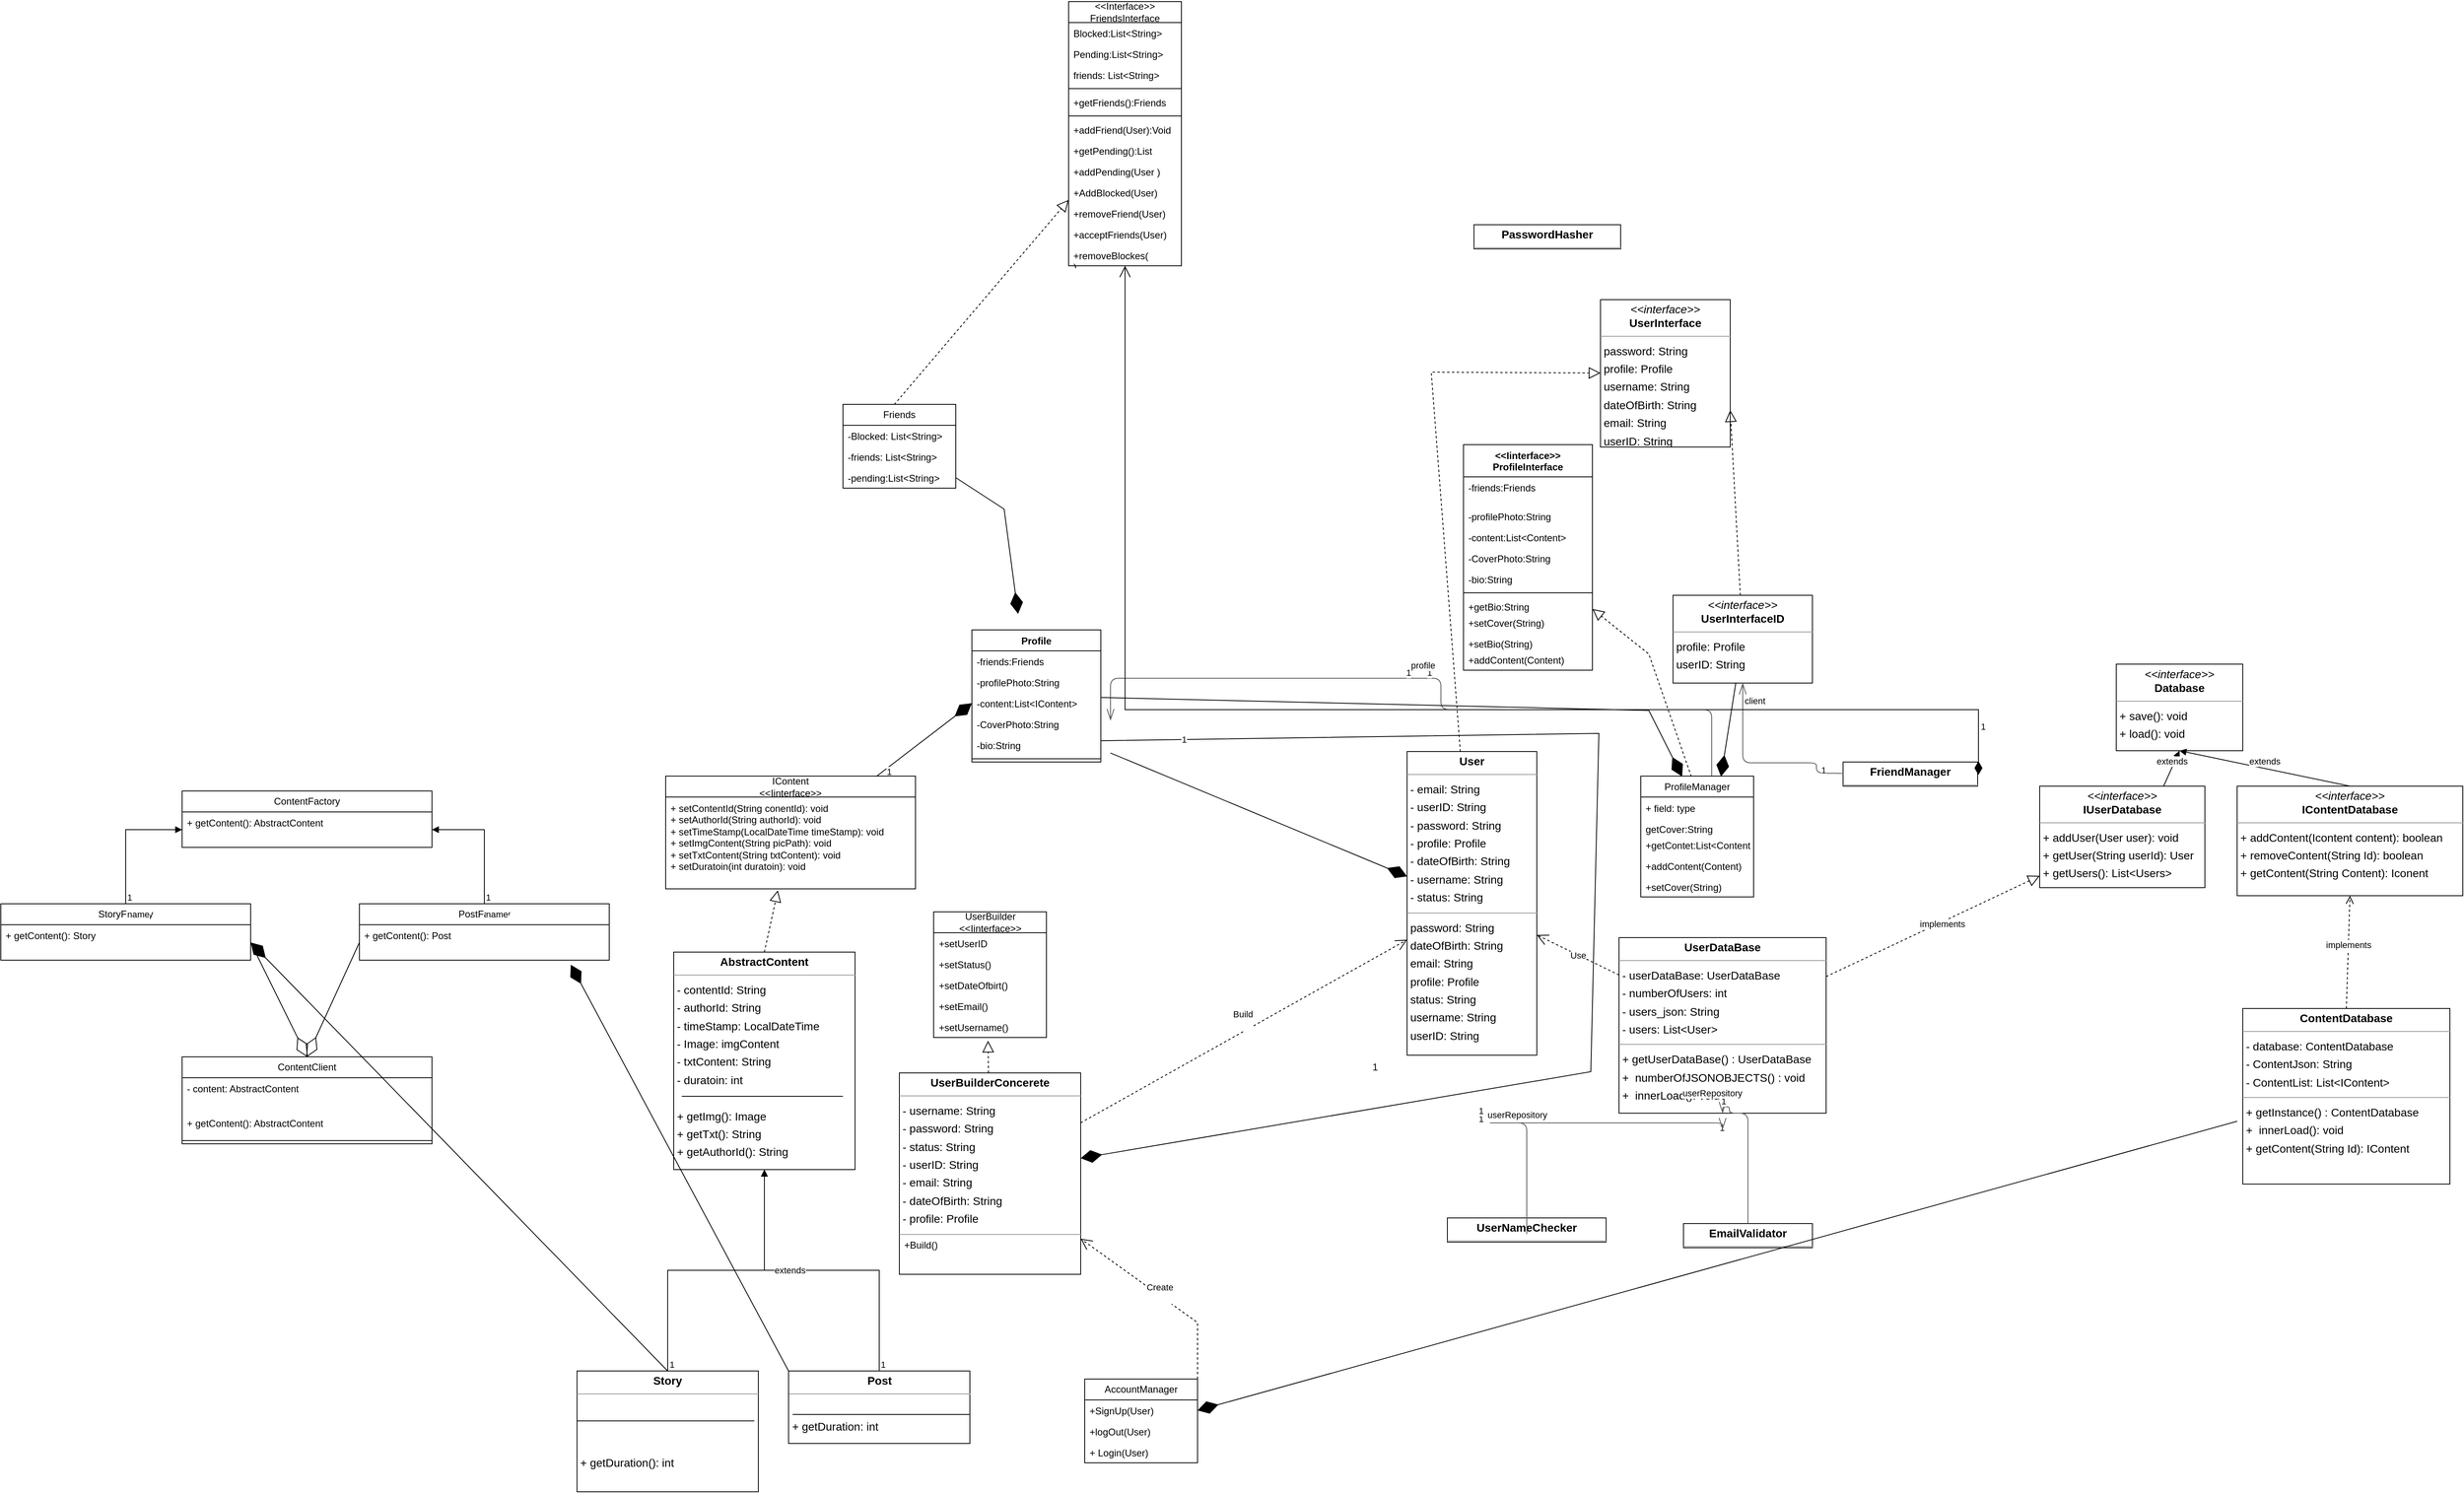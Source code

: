 <mxfile version="25.0.0">
  <diagram name="Page-1" id="myEXAWwRWSu6j3yfncHu">
    <mxGraphModel dx="5200" dy="2840" grid="1" gridSize="10" guides="1" tooltips="1" connect="1" arrows="1" fold="1" page="1" pageScale="1" pageWidth="850" pageHeight="1100" math="0" shadow="0">
      <root>
        <mxCell id="0" />
        <mxCell id="1" parent="0" />
        <mxCell id="RDq3FoqseW6sYrrtRziX-4" value="&lt;p style=&quot;margin:0px;margin-top:4px;text-align:center;&quot;&gt;&lt;b&gt;EmailValidator&lt;/b&gt;&lt;/p&gt;&lt;hr size=&quot;1&quot;/&gt;" style="verticalAlign=top;align=left;overflow=fill;fontSize=14;fontFamily=Helvetica;html=1;rounded=0;shadow=0;comic=0;labelBackgroundColor=none;strokeWidth=1;" parent="1" vertex="1">
          <mxGeometry x="503" y="1227" width="160" height="30" as="geometry" />
        </mxCell>
        <mxCell id="RDq3FoqseW6sYrrtRziX-5" value="&lt;p style=&quot;margin:0px;margin-top:4px;text-align:center;&quot;&gt;&lt;b&gt;FriendManager&lt;/b&gt;&lt;/p&gt;&lt;hr size=&quot;1&quot;/&gt;" style="verticalAlign=top;align=left;overflow=fill;fontSize=14;fontFamily=Helvetica;html=1;rounded=0;shadow=0;comic=0;labelBackgroundColor=none;strokeWidth=1;" parent="1" vertex="1">
          <mxGeometry x="701" y="654" width="167" height="30" as="geometry" />
        </mxCell>
        <mxCell id="RDq3FoqseW6sYrrtRziX-8" value="&lt;p style=&quot;margin:0px;margin-top:4px;text-align:center;&quot;&gt;&lt;b&gt;PasswordHasher&lt;/b&gt;&lt;/p&gt;&lt;hr size=&quot;1&quot;/&gt;" style="verticalAlign=top;align=left;overflow=fill;fontSize=14;fontFamily=Helvetica;html=1;rounded=0;shadow=0;comic=0;labelBackgroundColor=none;strokeWidth=1;" parent="1" vertex="1">
          <mxGeometry x="243" y="-13" width="182" height="30" as="geometry" />
        </mxCell>
        <mxCell id="RDq3FoqseW6sYrrtRziX-13" value="&lt;p style=&quot;margin:0px;margin-top:4px;text-align:center;&quot;&gt;&lt;b&gt;User&lt;/b&gt;&lt;/p&gt;&lt;hr size=&quot;1&quot;/&gt;&lt;p style=&quot;margin:0 0 0 4px;line-height:1.6;&quot;&gt;- email: String&lt;br/&gt;- userID: String&lt;br/&gt;- password: String&lt;br/&gt;- profile: Profile&lt;br/&gt;- dateOfBirth: String&lt;br/&gt;- username: String&lt;br/&gt;- status: String&lt;/p&gt;&lt;hr size=&quot;1&quot;/&gt;&lt;p style=&quot;margin:0 0 0 4px;line-height:1.6;&quot;&gt; password: String&lt;br/&gt; dateOfBirth: String&lt;br/&gt; email: String&lt;br/&gt; profile: Profile&lt;br/&gt; status: String&lt;br/&gt; username: String&lt;br/&gt; userID: String&lt;/p&gt;" style="verticalAlign=top;align=left;overflow=fill;fontSize=14;fontFamily=Helvetica;html=1;rounded=0;shadow=0;comic=0;labelBackgroundColor=none;strokeWidth=1;" parent="1" vertex="1">
          <mxGeometry x="160" y="641" width="161" height="377" as="geometry" />
        </mxCell>
        <mxCell id="RDq3FoqseW6sYrrtRziX-15" value="&lt;p style=&quot;margin:0px;margin-top:4px;text-align:center;&quot;&gt;&lt;b&gt;UserBuilderConcerete&lt;/b&gt;&lt;/p&gt;&lt;hr size=&quot;1&quot;&gt;&lt;p style=&quot;margin:0 0 0 4px;line-height:1.6;&quot;&gt;- username: String&lt;br&gt;- password: String&lt;br&gt;- status: String&lt;br&gt;- userID: String&lt;br&gt;- email: String&lt;br&gt;- dateOfBirth: String&lt;br&gt;- profile: Profile&lt;/p&gt;&lt;hr size=&quot;1&quot;&gt;&lt;p style=&quot;margin:0 0 0 4px;line-height:1.6;&quot;&gt;&lt;br&gt;&lt;/p&gt;" style="verticalAlign=top;align=left;overflow=fill;fontSize=14;fontFamily=Helvetica;html=1;rounded=0;shadow=0;comic=0;labelBackgroundColor=none;strokeWidth=1;" parent="1" vertex="1">
          <mxGeometry x="-470" y="1040" width="225" height="250" as="geometry" />
        </mxCell>
        <mxCell id="RDq3FoqseW6sYrrtRziX-16" value="&lt;p style=&quot;margin:0px;margin-top:4px;text-align:center;&quot;&gt;&lt;i&gt;&amp;lt;&amp;lt;interface&amp;gt;&amp;gt;&lt;/i&gt;&lt;br&gt;&lt;b&gt;IUserDatabase&lt;/b&gt;&lt;/p&gt;&lt;hr size=&quot;1&quot;&gt;&lt;p style=&quot;margin:0 0 0 4px;line-height:1.6;&quot;&gt;+&amp;nbsp;addUser(User user): void&lt;/p&gt;&lt;p style=&quot;margin:0 0 0 4px;line-height:1.6;&quot;&gt;+ getUser(String userId): User&lt;/p&gt;&lt;p style=&quot;margin:0 0 0 4px;line-height:1.6;&quot;&gt;+ getUsers(): List&amp;lt;Users&amp;gt;&lt;/p&gt;" style="verticalAlign=top;align=left;overflow=fill;fontSize=14;fontFamily=Helvetica;html=1;rounded=0;shadow=0;comic=0;labelBackgroundColor=none;strokeWidth=1;" parent="1" vertex="1">
          <mxGeometry x="945" y="684" width="205" height="126" as="geometry" />
        </mxCell>
        <mxCell id="RDq3FoqseW6sYrrtRziX-17" value="&lt;p style=&quot;margin:0px;margin-top:4px;text-align:center;&quot;&gt;&lt;b&gt;UserDataBase&lt;/b&gt;&lt;/p&gt;&lt;hr size=&quot;1&quot;&gt;&lt;p style=&quot;margin:0 0 0 4px;line-height:1.6;&quot;&gt;- userDataBase: UserDataBase&lt;br&gt;- numberOfUsers: int&lt;br&gt;- users_json: String&lt;/p&gt;&lt;p style=&quot;margin:0 0 0 4px;line-height:1.6;&quot;&gt;- users: List&amp;lt;User&amp;gt;&lt;/p&gt;&lt;hr size=&quot;1&quot;&gt;&lt;p style=&quot;margin:0 0 0 4px;line-height:1.6;&quot;&gt;+&amp;nbsp;getUserDataBase() : UserDataBase&lt;/p&gt;&lt;p style=&quot;margin:0 0 0 4px;line-height:1.6;&quot;&gt;+&amp;nbsp;&amp;nbsp;numberOfJSONOBJECTS() : void&lt;/p&gt;&lt;p style=&quot;margin:0 0 0 4px;line-height:1.6;&quot;&gt;+&amp;nbsp;&amp;nbsp;innerLoad(): void&lt;/p&gt;" style="verticalAlign=top;align=left;overflow=fill;fontSize=14;fontFamily=Helvetica;html=1;rounded=0;shadow=0;comic=0;labelBackgroundColor=none;strokeWidth=1;" parent="1" vertex="1">
          <mxGeometry x="423" y="872" width="257" height="218" as="geometry" />
        </mxCell>
        <mxCell id="RDq3FoqseW6sYrrtRziX-18" value="&lt;p style=&quot;margin:0px;margin-top:4px;text-align:center;&quot;&gt;&lt;i&gt;&amp;lt;&amp;lt;interface&amp;gt;&amp;gt;&lt;/i&gt;&lt;br/&gt;&lt;b&gt;UserInterface&lt;/b&gt;&lt;/p&gt;&lt;hr size=&quot;1&quot;/&gt;&lt;p style=&quot;margin:0 0 0 4px;line-height:1.6;&quot;&gt; password: String&lt;br/&gt; profile: Profile&lt;br/&gt; username: String&lt;br/&gt; dateOfBirth: String&lt;br/&gt; email: String&lt;br/&gt; userID: String&lt;/p&gt;" style="verticalAlign=top;align=left;overflow=fill;fontSize=14;fontFamily=Helvetica;html=1;rounded=0;shadow=0;comic=0;labelBackgroundColor=none;strokeWidth=1;" parent="1" vertex="1">
          <mxGeometry x="400" y="80" width="161" height="183" as="geometry" />
        </mxCell>
        <mxCell id="RDq3FoqseW6sYrrtRziX-19" value="&lt;p style=&quot;margin:0px;margin-top:4px;text-align:center;&quot;&gt;&lt;i&gt;&amp;lt;&amp;lt;interface&amp;gt;&amp;gt;&lt;/i&gt;&lt;br/&gt;&lt;b&gt;UserInterfaceID&lt;/b&gt;&lt;/p&gt;&lt;hr size=&quot;1&quot;/&gt;&lt;p style=&quot;margin:0 0 0 4px;line-height:1.6;&quot;&gt; profile: Profile&lt;br/&gt; userID: String&lt;/p&gt;" style="verticalAlign=top;align=left;overflow=fill;fontSize=14;fontFamily=Helvetica;html=1;rounded=0;shadow=0;comic=0;labelBackgroundColor=none;strokeWidth=1;" parent="1" vertex="1">
          <mxGeometry x="490" y="447" width="173" height="109" as="geometry" />
        </mxCell>
        <mxCell id="RDq3FoqseW6sYrrtRziX-20" value="&lt;p style=&quot;margin:0px;margin-top:4px;text-align:center;&quot;&gt;&lt;b&gt;UserNameChecker&lt;/b&gt;&lt;/p&gt;&lt;hr size=&quot;1&quot;/&gt;" style="verticalAlign=top;align=left;overflow=fill;fontSize=14;fontFamily=Helvetica;html=1;rounded=0;shadow=0;comic=0;labelBackgroundColor=none;strokeWidth=1;" parent="1" vertex="1">
          <mxGeometry x="210" y="1220" width="197" height="30" as="geometry" />
        </mxCell>
        <mxCell id="RDq3FoqseW6sYrrtRziX-25" value="" style="html=1;rounded=1;edgeStyle=orthogonalEdgeStyle;dashed=0;startArrow=diamondThinstartSize=12;endArrow=openThin;endSize=12;strokeColor=#595959;exitX=0.500;exitY=0.001;exitDx=0;exitDy=0;entryX=0.500;entryY=1.000;entryDx=0;entryDy=0;" parent="1" source="RDq3FoqseW6sYrrtRziX-4" target="RDq3FoqseW6sYrrtRziX-17" edge="1">
          <mxGeometry width="50" height="50" relative="1" as="geometry">
            <Array as="points">
              <mxPoint x="583" y="1090" />
              <mxPoint x="560" y="1090" />
              <mxPoint x="560" y="1082" />
              <mxPoint x="552" y="1082" />
            </Array>
          </mxGeometry>
        </mxCell>
        <mxCell id="RDq3FoqseW6sYrrtRziX-26" value="1" style="edgeLabel;resizable=0;html=1;align=left;verticalAlign=top;strokeColor=default;" parent="RDq3FoqseW6sYrrtRziX-25" vertex="1" connectable="0">
          <mxGeometry x="546" y="1095" as="geometry" />
        </mxCell>
        <mxCell id="RDq3FoqseW6sYrrtRziX-27" value="1" style="edgeLabel;resizable=0;html=1;align=left;verticalAlign=top;strokeColor=default;" parent="RDq3FoqseW6sYrrtRziX-25" vertex="1" connectable="0">
          <mxGeometry x="548" y="1062" as="geometry" />
        </mxCell>
        <mxCell id="RDq3FoqseW6sYrrtRziX-28" value="userRepository" style="edgeLabel;resizable=0;html=1;align=left;verticalAlign=top;strokeColor=default;" parent="RDq3FoqseW6sYrrtRziX-25" vertex="1" connectable="0">
          <mxGeometry x="500" y="1052" as="geometry" />
        </mxCell>
        <mxCell id="RDq3FoqseW6sYrrtRziX-33" value="" style="html=1;rounded=1;edgeStyle=orthogonalEdgeStyle;dashed=0;startArrow=diamondThinstartSize=12;endArrow=openThin;endSize=12;strokeColor=#595959;exitX=0.000;exitY=0.500;exitDx=0;exitDy=0;entryX=0.500;entryY=1.000;entryDx=0;entryDy=0;" parent="1" source="RDq3FoqseW6sYrrtRziX-5" target="RDq3FoqseW6sYrrtRziX-19" edge="1">
          <mxGeometry width="50" height="50" relative="1" as="geometry">
            <Array as="points">
              <mxPoint x="668" y="668" />
              <mxPoint x="668" y="655" />
              <mxPoint x="577" y="655" />
            </Array>
          </mxGeometry>
        </mxCell>
        <mxCell id="RDq3FoqseW6sYrrtRziX-34" value="1" style="edgeLabel;resizable=0;html=1;align=left;verticalAlign=top;strokeColor=default;" parent="RDq3FoqseW6sYrrtRziX-33" vertex="1" connectable="0">
          <mxGeometry x="672" y="651" as="geometry" />
        </mxCell>
        <mxCell id="RDq3FoqseW6sYrrtRziX-35" value="1" style="edgeLabel;resizable=0;html=1;align=left;verticalAlign=top;strokeColor=default;" parent="RDq3FoqseW6sYrrtRziX-33" vertex="1" connectable="0">
          <mxGeometry x="581" y="565" as="geometry" />
        </mxCell>
        <mxCell id="RDq3FoqseW6sYrrtRziX-36" value="client" style="edgeLabel;resizable=0;html=1;align=left;verticalAlign=top;strokeColor=default;" parent="RDq3FoqseW6sYrrtRziX-33" vertex="1" connectable="0">
          <mxGeometry x="577" y="565" as="geometry" />
        </mxCell>
        <mxCell id="RDq3FoqseW6sYrrtRziX-48" value="" style="html=1;rounded=1;edgeStyle=orthogonalEdgeStyle;dashed=0;startArrow=diamondThinstartSize=12;endArrow=openThin;endSize=12;strokeColor=#595959;exitX=0.500;exitY=0.000;exitDx=0;exitDy=0;entryX=1.000;entryY=0.471;entryDx=0;entryDy=0;" parent="1" edge="1">
          <mxGeometry width="50" height="50" relative="1" as="geometry">
            <Array as="points">
              <mxPoint x="538" y="589" />
              <mxPoint x="202" y="589" />
              <mxPoint x="202" y="550" />
            </Array>
            <mxPoint x="538" y="672" as="sourcePoint" />
            <mxPoint x="-208.0" y="602.351" as="targetPoint" />
          </mxGeometry>
        </mxCell>
        <mxCell id="RDq3FoqseW6sYrrtRziX-49" value="1" style="edgeLabel;resizable=0;html=1;align=left;verticalAlign=top;strokeColor=default;" parent="RDq3FoqseW6sYrrtRziX-48" vertex="1" connectable="0">
          <mxGeometry x="183" y="530" as="geometry" />
        </mxCell>
        <mxCell id="RDq3FoqseW6sYrrtRziX-50" value="1" style="edgeLabel;resizable=0;html=1;align=left;verticalAlign=top;strokeColor=default;" parent="RDq3FoqseW6sYrrtRziX-48" vertex="1" connectable="0">
          <mxGeometry x="157" y="530" as="geometry" />
        </mxCell>
        <mxCell id="RDq3FoqseW6sYrrtRziX-51" value="profile" style="edgeLabel;resizable=0;html=1;align=left;verticalAlign=top;strokeColor=default;" parent="RDq3FoqseW6sYrrtRziX-48" vertex="1" connectable="0">
          <mxGeometry x="163" y="521" as="geometry" />
        </mxCell>
        <mxCell id="RDq3FoqseW6sYrrtRziX-77" value="" style="html=1;rounded=1;edgeStyle=orthogonalEdgeStyle;dashed=0;startArrow=diamondThinstartSize=12;endArrow=openThin;endSize=12;strokeColor=#595959;exitX=0.500;exitY=0.002;exitDx=0;exitDy=0;entryX=0.500;entryY=1.000;entryDx=0;entryDy=0;" parent="1" edge="1">
          <mxGeometry width="50" height="50" relative="1" as="geometry">
            <Array as="points">
              <mxPoint x="258" y="1102" />
              <mxPoint x="536" y="1102" />
            </Array>
            <mxPoint x="308.5" y="1240" as="sourcePoint" />
            <mxPoint x="551.5" y="1110" as="targetPoint" />
          </mxGeometry>
        </mxCell>
        <mxCell id="RDq3FoqseW6sYrrtRziX-78" value="1" style="edgeLabel;resizable=0;html=1;align=left;verticalAlign=top;strokeColor=default;" parent="RDq3FoqseW6sYrrtRziX-77" vertex="1" connectable="0">
          <mxGeometry x="247" y="1084" as="geometry" />
        </mxCell>
        <mxCell id="RDq3FoqseW6sYrrtRziX-79" value="1" style="edgeLabel;resizable=0;html=1;align=left;verticalAlign=top;strokeColor=default;" parent="RDq3FoqseW6sYrrtRziX-77" vertex="1" connectable="0">
          <mxGeometry x="247" y="1074" as="geometry" />
        </mxCell>
        <mxCell id="RDq3FoqseW6sYrrtRziX-80" value="userRepository" style="edgeLabel;resizable=0;html=1;align=left;verticalAlign=top;strokeColor=default;" parent="RDq3FoqseW6sYrrtRziX-77" vertex="1" connectable="0">
          <mxGeometry x="258" y="1079" as="geometry" />
        </mxCell>
        <mxCell id="RDq3FoqseW6sYrrtRziX-81" value="&amp;lt;&amp;lt;Interface&amp;gt;&amp;gt;&lt;div&gt;FriendsInterface&lt;/div&gt;" style="swimlane;fontStyle=0;childLayout=stackLayout;horizontal=1;startSize=26;fillColor=none;horizontalStack=0;resizeParent=1;resizeParentMax=0;resizeLast=0;collapsible=1;marginBottom=0;whiteSpace=wrap;html=1;" parent="1" vertex="1">
          <mxGeometry x="-260" y="-290" width="140" height="328" as="geometry" />
        </mxCell>
        <mxCell id="RDq3FoqseW6sYrrtRziX-82" value="Blocked:List&amp;lt;String&amp;gt;" style="text;strokeColor=none;fillColor=none;align=left;verticalAlign=top;spacingLeft=4;spacingRight=4;overflow=hidden;rotatable=0;points=[[0,0.5],[1,0.5]];portConstraint=eastwest;whiteSpace=wrap;html=1;" parent="RDq3FoqseW6sYrrtRziX-81" vertex="1">
          <mxGeometry y="26" width="140" height="26" as="geometry" />
        </mxCell>
        <mxCell id="RDq3FoqseW6sYrrtRziX-83" value="Pending:List&amp;lt;String&amp;gt;" style="text;strokeColor=none;fillColor=none;align=left;verticalAlign=top;spacingLeft=4;spacingRight=4;overflow=hidden;rotatable=0;points=[[0,0.5],[1,0.5]];portConstraint=eastwest;whiteSpace=wrap;html=1;" parent="RDq3FoqseW6sYrrtRziX-81" vertex="1">
          <mxGeometry y="52" width="140" height="26" as="geometry" />
        </mxCell>
        <mxCell id="RDq3FoqseW6sYrrtRziX-84" value="friends: List&amp;lt;String&amp;gt;" style="text;strokeColor=none;fillColor=none;align=left;verticalAlign=top;spacingLeft=4;spacingRight=4;overflow=hidden;rotatable=0;points=[[0,0.5],[1,0.5]];portConstraint=eastwest;whiteSpace=wrap;html=1;" parent="RDq3FoqseW6sYrrtRziX-81" vertex="1">
          <mxGeometry y="78" width="140" height="26" as="geometry" />
        </mxCell>
        <mxCell id="RDq3FoqseW6sYrrtRziX-87" value="" style="line;strokeWidth=1;fillColor=none;align=left;verticalAlign=middle;spacingTop=-1;spacingLeft=3;spacingRight=3;rotatable=0;labelPosition=right;points=[];portConstraint=eastwest;strokeColor=inherit;" parent="RDq3FoqseW6sYrrtRziX-81" vertex="1">
          <mxGeometry y="104" width="140" height="8" as="geometry" />
        </mxCell>
        <mxCell id="RDq3FoqseW6sYrrtRziX-86" value="+getFriend&lt;span style=&quot;color: rgba(0, 0, 0, 0); font-family: monospace; font-size: 0px; text-wrap-mode: nowrap;&quot;&gt;%3CmxGraphModel%3E%3Croot%3E%3CmxCell%20id%3D%220%22%2F%3E%3CmxCell%20id%3D%221%22%20parent%3D%220%22%2F%3E%3CmxCell%20id%3D%222%22%20value%3D%22friends%3A%20List%26amp%3Blt%3BString%26amp%3Bgt%3B%22%20style%3D%22text%3BstrokeColor%3Dnone%3BfillColor%3Dnone%3Balign%3Dleft%3BverticalAlign%3Dtop%3BspacingLeft%3D4%3BspacingRight%3D4%3Boverflow%3Dhidden%3Brotatable%3D0%3Bpoints%3D%5B%5B0%2C0.5%5D%2C%5B1%2C0.5%5D%5D%3BportConstraint%3Deastwest%3BwhiteSpace%3Dwrap%3Bhtml%3D1%3B%22%20vertex%3D%221%22%20parent%3D%221%22%3E%3CmxGeometry%20x%3D%22466%22%20y%3D%22-248%22%20width%3D%22140%22%20height%3D%2226%22%20as%3D%22geometry%22%2F%3E%3C%2FmxCell%3E%3C%2Froot%3E%3C%2FmxGraphModel%3E&lt;/span&gt;s():Friends&lt;div&gt;&lt;br&gt;&lt;/div&gt;" style="text;strokeColor=none;fillColor=none;align=left;verticalAlign=top;spacingLeft=4;spacingRight=4;overflow=hidden;rotatable=0;points=[[0,0.5],[1,0.5]];portConstraint=eastwest;whiteSpace=wrap;html=1;" parent="RDq3FoqseW6sYrrtRziX-81" vertex="1">
          <mxGeometry y="112" width="140" height="26" as="geometry" />
        </mxCell>
        <mxCell id="RDq3FoqseW6sYrrtRziX-85" value="" style="line;strokeWidth=1;fillColor=none;align=left;verticalAlign=middle;spacingTop=-1;spacingLeft=3;spacingRight=3;rotatable=0;labelPosition=right;points=[];portConstraint=eastwest;strokeColor=inherit;" parent="RDq3FoqseW6sYrrtRziX-81" vertex="1">
          <mxGeometry y="138" width="140" height="8" as="geometry" />
        </mxCell>
        <mxCell id="RDq3FoqseW6sYrrtRziX-88" value="&lt;div&gt;+addFriend(User):Void&lt;/div&gt;" style="text;strokeColor=none;fillColor=none;align=left;verticalAlign=top;spacingLeft=4;spacingRight=4;overflow=hidden;rotatable=0;points=[[0,0.5],[1,0.5]];portConstraint=eastwest;whiteSpace=wrap;html=1;" parent="RDq3FoqseW6sYrrtRziX-81" vertex="1">
          <mxGeometry y="146" width="140" height="26" as="geometry" />
        </mxCell>
        <mxCell id="RDq3FoqseW6sYrrtRziX-89" value="&lt;div&gt;+getPending():List&lt;span style=&quot;color: rgba(0, 0, 0, 0); font-family: monospace; font-size: 0px; text-wrap-mode: nowrap; background-color: initial;&quot;&gt;%3CmxGraphModel%3E%3Croot%3E%3CmxCell%20id%3D%220%22%2F%3E%3CmxCell%20id%3D%221%22%20parent%3D%220%22%2F%3E%3CmxCell%20id%3D%222%22%20value%3D%22%2BgetFriend%26lt%3Bspan%20style%3D%26quot%3Bcolor%3A%20rgba(0%2C%200%2C%200%2C%200)%3B%20font-family%3A%20monospace%3B%20font-size%3A%200px%3B%20text-wrap-mode%3A%20nowrap%3B%26quot%3B%26gt%3B%253CmxGraphModel%253E%253Croot%253E%253CmxCell%2520id%253D%25220%2522%252F%253E%253CmxCell%2520id%253D%25221%2522%2520parent%253D%25220%2522%252F%253E%253CmxCell%2520id%253D%25222%2522%2520value%253D%2522friends%253A%2520List%2526amp%253Blt%253BString%2526amp%253Bgt%253B%2522%2520style%253D%2522text%253BstrokeColor%253Dnone%253BfillColor%253Dnone%253Balign%253Dleft%253BverticalAlign%253Dtop%253BspacingLeft%253D4%253BspacingRight%253D4%253Boverflow%253Dhidden%253Brotatable%253D0%253Bpoints%253D%255B%255B0%252C0.5%255D%252C%255B1%252C0.5%255D%255D%253BportConstraint%253Deastwest%253BwhiteSpace%253Dwrap%253Bhtml%253D1%253B%2522%2520vertex%253D%25221%2522%2520parent%253D%25221%2522%253E%253CmxGeometry%2520x%253D%2522466%2522%2520y%253D%2522-248%2522%2520width%253D%2522140%2522%2520height%253D%252226%2522%2520as%253D%2522geometry%2522%252F%253E%253C%252FmxCell%253E%253C%252Froot%253E%253C%252FmxGraphModel%253E%26lt%3B%2Fspan%26gt%3Bs()%3AFriends%26lt%3Bdiv%26gt%3B%26lt%3Bbr%26gt%3B%26lt%3B%2Fdiv%26gt%3B%22%20style%3D%22text%3BstrokeColor%3Dnone%3BfillColor%3Dnone%3Balign%3Dleft%3BverticalAlign%3Dtop%3BspacingLeft%3D4%3BspacingRight%3D4%3Boverflow%3Dhidden%3Brotatable%3D0%3Bpoints%3D%5B%5B0%2C0.5%5D%2C%5B1%2C0.5%5D%5D%3BportConstraint%3Deastwest%3BwhiteSpace%3Dwrap%3Bhtml%3D1%3B%22%20vertex%3D%221%22%20parent%3D%221%22%3E%3CmxGeometry%20x%3D%22466%22%20y%3D%22-248%22%20width%3D%22140%22%20height%3D%2226%22%20as%3D%22geometry%22%2F%3E%3C%2FmxCell%3E%3C%2Froot%3E%3C%2FmxGraphModel%3E&lt;/span&gt;&lt;span style=&quot;background-color: initial; color: rgba(0, 0, 0, 0); font-family: monospace; font-size: 0px; text-wrap-mode: nowrap;&quot;&gt;%3CmxGraphModel%3E%3Croot%3E%3CmxCell%20id%3D%220%22%2F%3E%3CmxCell%20id%3D%221%22%20parent%3D%220%22%2F%3E%3CmxCell%20id%3D%222%22%20value%3D%22%2BgetFriend%26lt%3Bspan%20style%3D%26quot%3Bcolor%3A%20rgba(0%2C%200%2C%200%2C%200)%3B%20font-family%3A%20monospace%3B%20font-size%3A%200px%3B%20text-wrap-mode%3A%20nowrap%3B%26quot%3B%26gt%3B%253CmxGraphModel%253E%253Croot%253E%253CmxCell%2520id%253D%25220%2522%252F%253E%253CmxCell%2520id%253D%25221%2522%2520parent%253D%25220%2522%252F%253E%253CmxCell%2520id%253D%25222%2522%2520value%253D%2522friends%253A%2520List%2526amp%253Blt%253BString%2526amp%253Bgt%253B%2522%2520style%253D%2522text%253BstrokeColor%253Dnone%253BfillColor%253Dnone%253Balign%253Dleft%253BverticalAlign%253Dtop%253BspacingLeft%253D4%253BspacingRight%253D4%253Boverflow%253Dhidden%253Brotatable%253D0%253Bpoints%253D%255B%255B0%252C0.5%255D%252C%255B1%252C0.5%255D%255D%253BportConstraint%253Deastwest%253BwhiteSpace%253Dwrap%253Bhtml%253D1%253B%2522%2520vertex%253D%25221%2522%2520parent%253D%25221%2522%253E%253CmxGeometry%2520x%253D%2522466%2522%2520y%253D%2522-248%2522%2520width%253D%2522140%2522%2520height%253D%252226%2522%2520as%253D%2522geometry%2522%252F%253E%253C%252FmxCell%253E%253C%252Froot%253E%253C%252FmxGraphModel%253E%26lt%3B%2Fspan%26gt%3Bs()%3AFriends%26lt%3Bdiv%26gt%3B%26lt%3Bbr%26gt%3B%26lt%3B%2Fdiv%26gt%3B%22%20style%3D%22text%3BstrokeColor%3Dnone%3BfillColor%3Dnone%3Balign%3Dleft%3BverticalAlign%3Dtop%3BspacingLeft%3D4%3BspacingRight%3D4%3Boverflow%3Dhidden%3Brotatable%3D0%3Bpoints%3D%5B%5B0%2C0.5%5D%2C%5B1%2C0.5%5D%5D%3BportConstraint%3Deastwest%3BwhiteSpace%3Dwrap%3Bhtml%3D1%3B%22%20vertex%3D%221%22%20parent%3D%221%22%3E%3CmxGeometry%20x%3D%22466%22%20y%3D%22-248%22%20width%3D%22140%22%20height%3D%2226%22%20as%3D%22geometry%22%2F%3E%3C%2FmxCell%3E%3C%2Froot%3E%3C%2FmxGraphModel%3E&lt;/span&gt;&lt;/div&gt;&lt;div&gt;&lt;br&gt;&lt;/div&gt;" style="text;strokeColor=none;fillColor=none;align=left;verticalAlign=top;spacingLeft=4;spacingRight=4;overflow=hidden;rotatable=0;points=[[0,0.5],[1,0.5]];portConstraint=eastwest;whiteSpace=wrap;html=1;" parent="RDq3FoqseW6sYrrtRziX-81" vertex="1">
          <mxGeometry y="172" width="140" height="26" as="geometry" />
        </mxCell>
        <mxCell id="RDq3FoqseW6sYrrtRziX-91" value="&lt;div&gt;+addPending(User )&lt;/div&gt;&lt;div&gt;&lt;span style=&quot;color: rgba(0, 0, 0, 0); font-family: monospace; font-size: 0px; text-wrap-mode: nowrap;&quot;&gt;%3CmxGraphModel%3E%3Croot%3E%3CmxCell%20id%3D%220%22%2F%3E%3CmxCell%20id%3D%221%22%20parent%3D%220%22%2F%3E%3CmxCell%20id%3D%222%22%20value%3D%22%26lt%3Bdiv%26gt%3B%2BgetPending()%3AList%26lt%3Bspan%20style%3D%26quot%3Bcolor%3A%20rgba(0%2C%200%2C%200%2C%200)%3B%20font-family%3A%20monospace%3B%20font-size%3A%200px%3B%20text-wrap-mode%3A%20nowrap%3B%20background-color%3A%20initial%3B%26quot%3B%26gt%3B%253CmxGraphModel%253E%253Croot%253E%253CmxCell%2520id%253D%25220%2522%252F%253E%253CmxCell%2520id%253D%25221%2522%2520parent%253D%25220%2522%252F%253E%253CmxCell%2520id%253D%25222%2522%2520value%253D%2522%252BgetFriend%2526lt%253Bspan%2520style%253D%2526quot%253Bcolor%253A%2520rgba(0%252C%25200%252C%25200%252C%25200)%253B%2520font-family%253A%2520monospace%253B%2520font-size%253A%25200px%253B%2520text-wrap-mode%253A%2520nowrap%253B%2526quot%253B%2526gt%253B%25253CmxGraphModel%25253E%25253Croot%25253E%25253CmxCell%252520id%25253D%2525220%252522%25252F%25253E%25253CmxCell%252520id%25253D%2525221%252522%252520parent%25253D%2525220%252522%25252F%25253E%25253CmxCell%252520id%25253D%2525222%252522%252520value%25253D%252522friends%25253A%252520List%252526amp%25253Blt%25253BString%252526amp%25253Bgt%25253B%252522%252520style%25253D%252522text%25253BstrokeColor%25253Dnone%25253BfillColor%25253Dnone%25253Balign%25253Dleft%25253BverticalAlign%25253Dtop%25253BspacingLeft%25253D4%25253BspacingRight%25253D4%25253Boverflow%25253Dhidden%25253Brotatable%25253D0%25253Bpoints%25253D%25255B%25255B0%25252C0.5%25255D%25252C%25255B1%25252C0.5%25255D%25255D%25253BportConstraint%25253Deastwest%25253BwhiteSpace%25253Dwrap%25253Bhtml%25253D1%25253B%252522%252520vertex%25253D%2525221%252522%252520parent%25253D%2525221%252522%25253E%25253CmxGeometry%252520x%25253D%252522466%252522%252520y%25253D%252522-248%252522%252520width%25253D%252522140%252522%252520height%25253D%25252226%252522%252520as%25253D%252522geometry%252522%25252F%25253E%25253C%25252FmxCell%25253E%25253C%25252Froot%25253E%25253C%25252FmxGraphModel%25253E%2526lt%253B%252Fspan%2526gt%253Bs()%253AFriends%2526lt%253Bdiv%2526gt%253B%2526lt%253Bbr%2526gt%253B%2526lt%253B%252Fdiv%2526gt%253B%2522%2520style%253D%2522text%253BstrokeColor%253Dnone%253BfillColor%253Dnone%253Balign%253Dleft%253BverticalAlign%253Dtop%253BspacingLeft%253D4%253BspacingRight%253D4%253Boverflow%253Dhidden%253Brotatable%253D0%253Bpoints%253D%255B%255B0%252C0.5%255D%252C%255B1%252C0.5%255D%255D%253BportConstraint%253Deastwest%253BwhiteSpace%253Dwrap%253Bhtml%253D1%253B%2522%2520vertex%253D%25221%2522%2520parent%253D%25221%2522%253E%253CmxGeometry%2520x%253D%2522466%2522%2520y%253D%2522-248%2522%2520width%253D%2522140%2522%2520height%253D%252226%2522%2520as%253D%2522geometry%2522%252F%253E%253C%252FmxCell%253E%253C%252Froot%253E%253C%252FmxGraphModel%253E%26lt%3B%2Fspan%26gt%3B%26lt%3Bspan%20style%3D%26quot%3Bbackground-color%3A%20initial%3B%20color%3A%20rgba(0%2C%200%2C%200%2C%200)%3B%20font-family%3A%20monospace%3B%20font-size%3A%200px%3B%20text-wrap-mode%3A%20nowrap%3B%26quot%3B%26gt%3B%253CmxGraphModel%253E%253Croot%253E%253CmxCell%2520id%253D%25220%2522%252F%253E%253CmxCell%2520id%253D%25221%2522%2520parent%253D%25220%2522%252F%253E%253CmxCell%2520id%253D%25222%2522%2520value%253D%2522%252BgetFriend%2526lt%253Bspan%2520style%253D%2526quot%253Bcolor%253A%2520rgba(0%252C%25200%252C%25200%252C%25200)%253B%2520font-family%253A%2520monospace%253B%2520font-size%253A%25200px%253B%2520text-wrap-mode%253A%2520nowrap%253B%2526quot%253B%2526gt%253B%25253CmxGraphModel%25253E%25253Croot%25253E%25253CmxCell%252520id%25253D%2525220%252522%25252F%25253E%25253CmxCell%252520id%25253D%2525221%252522%252520parent%25253D%2525220%252522%25252F%25253E%25253CmxCell%252520id%25253D%2525222%252522%252520value%25253D%252522friends%25253A%252520List%252526amp%25253Blt%25253BString%252526amp%25253Bgt%25253B%252522%252520style%25253D%252522text%25253BstrokeColor%25253Dnone%25253BfillColor%25253Dnone%25253Balign%25253Dleft%25253BverticalAlign%25253Dtop%25253BspacingLeft%25253D4%25253BspacingRight%25253D4%25253Boverflow%25253Dhidden%25253Brotatable%25253D0%25253Bpoints%25253D%25255B%25255B0%25252C0.5%25255D%25252C%25255B1%25252C0.5%25255D%25255D%25253BportConstraint%25253Deastwest%25253BwhiteSpace%25253Dwrap%25253Bhtml%25253D1%25253B%252522%252520vertex%25253D%2525221%252522%252520parent%25253D%2525221%252522%25253E%25253CmxGeometry%252520x%25253D%252522466%252522%252520y%25253D%252522-248%252522%252520width%25253D%252522140%252522%252520height%25253D%25252226%252522%252520as%25253D%252522geometry%252522%25252F%25253E%25253C%25252FmxCell%25253E%25253C%25252Froot%25253E%25253C%25252FmxGraphModel%25253E%2526lt%253B%252Fspan%2526gt%253Bs()%253AFriends%2526lt%253Bdiv%2526gt%253B%2526lt%253Bbr%2526gt%253B%2526lt%253B%252Fdiv%2526gt%253B%2522%2520style%253D%2522text%253BstrokeColor%253Dnone%253BfillColor%253Dnone%253Balign%253Dleft%253BverticalAlign%253Dtop%253BspacingLeft%253D4%253BspacingRight%253D4%253Boverflow%253Dhidden%253Brotatable%253D0%253Bpoints%253D%255B%255B0%252C0.5%255D%252C%255B1%252C0.5%255D%255D%253BportConstraint%253Deastwest%253BwhiteSpace%253Dwrap%253Bhtml%253D1%253B%2522%2520vertex%253D%25221%2522%2520parent%253D%25221%2522%253E%253CmxGeometry%2520x%253D%2522466%2522%2520y%253D%2522-248%2522%2520width%253D%2522140%2522%2520height%253D%252226%2522%2520as%253D%2522geometry%2522%252F%253E%253C%252FmxCell%253E%253C%252Froot%253E%253C%252FmxGraphModel%253E%26lt%3B%2Fspan%26gt%3B%26lt%3B%2Fdiv%26gt%3B%26lt%3Bdiv%26gt%3B%26lt%3Bbr%26gt%3B%26lt%3B%2Fdiv%26gt%3B%22%20style%3D%22text%3BstrokeColor%3Dnone%3BfillColor%3Dnone%3Balign%3Dleft%3BverticalAlign%3Dtop%3BspacingLeft%3D4%3BspacingRight%3D4%3Boverflow%3Dhidden%3Brotatable%3D0%3Bpoints%3D%5B%5B0%2C0.5%5D%2C%5B1%2C0.5%5D%5D%3BportConstraint%3Deastwest%3BwhiteSpace%3Dwrap%3Bhtml%3D1%3B%22%20vertex%3D%221%22%20parent%3D%221%22%3E%3CmxGeometry%20x%3D%22466%22%20y%3D%22-188%22%20width%3D%22140%22%20height%3D%2226%22%20as%3D%22geometry%22%2F%3E%3C%2FmxCell%3E%3C%2Froot%3E%3C%2FmxGraphModel%3E&lt;/span&gt;&lt;/div&gt;" style="text;strokeColor=none;fillColor=none;align=left;verticalAlign=top;spacingLeft=4;spacingRight=4;overflow=hidden;rotatable=0;points=[[0,0.5],[1,0.5]];portConstraint=eastwest;whiteSpace=wrap;html=1;" parent="RDq3FoqseW6sYrrtRziX-81" vertex="1">
          <mxGeometry y="198" width="140" height="26" as="geometry" />
        </mxCell>
        <mxCell id="RDq3FoqseW6sYrrtRziX-90" value="&lt;div&gt;+AddBlocked(User)&lt;/div&gt;" style="text;strokeColor=none;fillColor=none;align=left;verticalAlign=top;spacingLeft=4;spacingRight=4;overflow=hidden;rotatable=0;points=[[0,0.5],[1,0.5]];portConstraint=eastwest;whiteSpace=wrap;html=1;" parent="RDq3FoqseW6sYrrtRziX-81" vertex="1">
          <mxGeometry y="224" width="140" height="26" as="geometry" />
        </mxCell>
        <mxCell id="RDq3FoqseW6sYrrtRziX-92" value="&lt;div&gt;+removeFriend(User)&lt;span style=&quot;color: rgba(0, 0, 0, 0); font-family: monospace; font-size: 0px; text-wrap-mode: nowrap; background-color: initial;&quot;&gt;%3CmxGraphModel%3E%3Croot%3E%3CmxCell%20id%3D%220%22%2F%3E%3CmxCell%20id%3D%221%22%20parent%3D%220%22%2F%3E%3CmxCell%20id%3D%222%22%20value%3D%22%26lt%3Bdiv%26gt%3B%2BAddBlocked(User)%26lt%3B%2Fdiv%26gt%3B%22%20style%3D%22text%3BstrokeColor%3Dnone%3BfillColor%3Dnone%3Balign%3Dleft%3BverticalAlign%3Dtop%3BspacingLeft%3D4%3BspacingRight%3D4%3Boverflow%3Dhidden%3Brotatable%3D0%3Bpoints%3D%5B%5B0%2C0.5%5D%2C%5B1%2C0.5%5D%5D%3BportConstraint%3Deastwest%3BwhiteSpace%3Dwrap%3Bhtml%3D1%3B%22%20vertex%3D%221%22%20parent%3D%221%22%3E%3CmxGeometry%20x%3D%22466%22%20y%3D%22-136%22%20width%3D%22140%22%20height%3D%2226%22%20as%3D%22geometry%22%2F%3E%3C%2FmxCell%3E%3C%2Froot%3E%3C%2FmxGraphModel%3E&lt;/span&gt;&lt;/div&gt;" style="text;strokeColor=none;fillColor=none;align=left;verticalAlign=top;spacingLeft=4;spacingRight=4;overflow=hidden;rotatable=0;points=[[0,0.5],[1,0.5]];portConstraint=eastwest;whiteSpace=wrap;html=1;" parent="RDq3FoqseW6sYrrtRziX-81" vertex="1">
          <mxGeometry y="250" width="140" height="26" as="geometry" />
        </mxCell>
        <mxCell id="RDq3FoqseW6sYrrtRziX-93" value="&lt;div&gt;+acceptFriends(User)&lt;/div&gt;" style="text;strokeColor=none;fillColor=none;align=left;verticalAlign=top;spacingLeft=4;spacingRight=4;overflow=hidden;rotatable=0;points=[[0,0.5],[1,0.5]];portConstraint=eastwest;whiteSpace=wrap;html=1;" parent="RDq3FoqseW6sYrrtRziX-81" vertex="1">
          <mxGeometry y="276" width="140" height="26" as="geometry" />
        </mxCell>
        <mxCell id="RDq3FoqseW6sYrrtRziX-94" value="&lt;div&gt;+removeBlockes(&lt;/div&gt;&lt;div&gt;)&lt;/div&gt;" style="text;strokeColor=none;fillColor=none;align=left;verticalAlign=top;spacingLeft=4;spacingRight=4;overflow=hidden;rotatable=0;points=[[0,0.5],[1,0.5]];portConstraint=eastwest;whiteSpace=wrap;html=1;" parent="RDq3FoqseW6sYrrtRziX-81" vertex="1">
          <mxGeometry y="302" width="140" height="26" as="geometry" />
        </mxCell>
        <mxCell id="RDq3FoqseW6sYrrtRziX-96" value="" style="endArrow=block;dashed=1;endFill=0;endSize=12;html=1;rounded=0;exitX=0.455;exitY=0.002;exitDx=0;exitDy=0;exitPerimeter=0;" parent="1" target="RDq3FoqseW6sYrrtRziX-81" edge="1" source="RDq3FoqseW6sYrrtRziX-98">
          <mxGeometry width="160" relative="1" as="geometry">
            <mxPoint x="-495.798" y="181.48" as="sourcePoint" />
            <mxPoint x="-330" y="1.09" as="targetPoint" />
          </mxGeometry>
        </mxCell>
        <mxCell id="RDq3FoqseW6sYrrtRziX-97" value="1" style="endArrow=open;html=1;endSize=12;startArrow=diamondThin;startSize=14;startFill=1;edgeStyle=orthogonalEdgeStyle;align=left;verticalAlign=bottom;rounded=0;" parent="1" target="RDq3FoqseW6sYrrtRziX-81" edge="1">
          <mxGeometry x="-0.941" y="-1" relative="1" as="geometry">
            <mxPoint x="869" y="670" as="sourcePoint" />
            <mxPoint x="1150" y="-140" as="targetPoint" />
            <Array as="points">
              <mxPoint x="869" y="589" />
              <mxPoint x="-190" y="589" />
            </Array>
            <mxPoint y="-1" as="offset" />
          </mxGeometry>
        </mxCell>
        <mxCell id="RDq3FoqseW6sYrrtRziX-98" value="Friends" style="swimlane;fontStyle=0;childLayout=stackLayout;horizontal=1;startSize=26;fillColor=none;horizontalStack=0;resizeParent=1;resizeParentMax=0;resizeLast=0;collapsible=1;marginBottom=0;whiteSpace=wrap;html=1;" parent="1" vertex="1">
          <mxGeometry x="-540" y="210" width="140" height="104" as="geometry" />
        </mxCell>
        <mxCell id="RDq3FoqseW6sYrrtRziX-99" value="-Blocked: List&amp;lt;String&amp;gt;" style="text;strokeColor=none;fillColor=none;align=left;verticalAlign=top;spacingLeft=4;spacingRight=4;overflow=hidden;rotatable=0;points=[[0,0.5],[1,0.5]];portConstraint=eastwest;whiteSpace=wrap;html=1;" parent="RDq3FoqseW6sYrrtRziX-98" vertex="1">
          <mxGeometry y="26" width="140" height="26" as="geometry" />
        </mxCell>
        <mxCell id="RDq3FoqseW6sYrrtRziX-100" value="-friends: List&amp;lt;String&amp;gt;" style="text;strokeColor=none;fillColor=none;align=left;verticalAlign=top;spacingLeft=4;spacingRight=4;overflow=hidden;rotatable=0;points=[[0,0.5],[1,0.5]];portConstraint=eastwest;whiteSpace=wrap;html=1;" parent="RDq3FoqseW6sYrrtRziX-98" vertex="1">
          <mxGeometry y="52" width="140" height="26" as="geometry" />
        </mxCell>
        <mxCell id="RDq3FoqseW6sYrrtRziX-101" value="-pending:List&amp;lt;String&amp;gt;" style="text;strokeColor=none;fillColor=none;align=left;verticalAlign=top;spacingLeft=4;spacingRight=4;overflow=hidden;rotatable=0;points=[[0,0.5],[1,0.5]];portConstraint=eastwest;whiteSpace=wrap;html=1;" parent="RDq3FoqseW6sYrrtRziX-98" vertex="1">
          <mxGeometry y="78" width="140" height="26" as="geometry" />
        </mxCell>
        <mxCell id="RDq3FoqseW6sYrrtRziX-102" value="" style="endArrow=diamondThin;endFill=1;endSize=24;html=1;rounded=0;exitX=1;exitY=0.5;exitDx=0;exitDy=0;" parent="1" source="RDq3FoqseW6sYrrtRziX-101" edge="1">
          <mxGeometry width="160" relative="1" as="geometry">
            <mxPoint x="-410" y="340" as="sourcePoint" />
            <mxPoint x="-322.699" y="470" as="targetPoint" />
            <Array as="points">
              <mxPoint x="-340" y="340" />
            </Array>
          </mxGeometry>
        </mxCell>
        <mxCell id="RDq3FoqseW6sYrrtRziX-103" value="" style="endArrow=diamondThin;endFill=1;endSize=24;html=1;rounded=0;exitX=0.75;exitY=0;exitDx=0;exitDy=0;entryX=0;entryY=0.5;entryDx=0;entryDy=0;" parent="1" edge="1" target="RDq3FoqseW6sYrrtRziX-132">
          <mxGeometry width="160" relative="1" as="geometry">
            <mxPoint x="-498" y="671.5" as="sourcePoint" />
            <mxPoint x="-208.0" y="515.909" as="targetPoint" />
          </mxGeometry>
        </mxCell>
        <mxCell id="RDq3FoqseW6sYrrtRziX-104" value="1" style="edgeLabel;html=1;align=center;verticalAlign=middle;resizable=0;points=[];" parent="RDq3FoqseW6sYrrtRziX-103" vertex="1" connectable="0">
          <mxGeometry x="-0.802" y="-5" relative="1" as="geometry">
            <mxPoint y="-1" as="offset" />
          </mxGeometry>
        </mxCell>
        <mxCell id="RDq3FoqseW6sYrrtRziX-105" value="" style="endArrow=diamondThin;endFill=1;endSize=24;html=1;rounded=0;" parent="1" target="RDq3FoqseW6sYrrtRziX-13" edge="1">
          <mxGeometry width="160" relative="1" as="geometry">
            <mxPoint x="-208.0" y="642.801" as="sourcePoint" />
            <mxPoint x="400" y="770" as="targetPoint" />
          </mxGeometry>
        </mxCell>
        <mxCell id="RDq3FoqseW6sYrrtRziX-106" value="" style="endArrow=diamondThin;endFill=1;endSize=24;html=1;rounded=0;" parent="1" target="RDq3FoqseW6sYrrtRziX-15" edge="1">
          <mxGeometry width="160" relative="1" as="geometry">
            <mxPoint x="-220.0" y="627.588" as="sourcePoint" />
            <mxPoint x="60" y="1057" as="targetPoint" />
            <Array as="points">
              <mxPoint x="398" y="618.5" />
              <mxPoint x="388" y="1038.5" />
            </Array>
          </mxGeometry>
        </mxCell>
        <mxCell id="RDq3FoqseW6sYrrtRziX-108" value="1" style="edgeLabel;html=1;align=center;verticalAlign=middle;resizable=0;points=[];" parent="RDq3FoqseW6sYrrtRziX-106" vertex="1" connectable="0">
          <mxGeometry x="-0.876" relative="1" as="geometry">
            <mxPoint x="-1" as="offset" />
          </mxGeometry>
        </mxCell>
        <mxCell id="RDq3FoqseW6sYrrtRziX-107" value="1" style="text;html=1;align=center;verticalAlign=middle;resizable=0;points=[];autosize=1;strokeColor=none;fillColor=none;" parent="1" vertex="1">
          <mxGeometry x="105" y="1018" width="30" height="30" as="geometry" />
        </mxCell>
        <mxCell id="RDq3FoqseW6sYrrtRziX-109" value="" style="endArrow=block;dashed=1;endFill=0;endSize=12;html=1;rounded=0;" parent="1" source="RDq3FoqseW6sYrrtRziX-15" edge="1">
          <mxGeometry width="160" relative="1" as="geometry">
            <mxPoint x="240" y="770" as="sourcePoint" />
            <mxPoint x="-360" y="1000" as="targetPoint" />
          </mxGeometry>
        </mxCell>
        <mxCell id="RDq3FoqseW6sYrrtRziX-110" value="Build&lt;div&gt;&lt;br&gt;&lt;/div&gt;" style="endArrow=open;endSize=12;dashed=1;html=1;rounded=0;" parent="1" source="RDq3FoqseW6sYrrtRziX-15" target="RDq3FoqseW6sYrrtRziX-13" edge="1">
          <mxGeometry x="0.018" y="13" width="160" relative="1" as="geometry">
            <mxPoint x="240" y="950" as="sourcePoint" />
            <mxPoint x="400" y="950" as="targetPoint" />
            <mxPoint x="1" y="-1" as="offset" />
          </mxGeometry>
        </mxCell>
        <mxCell id="RDq3FoqseW6sYrrtRziX-111" value="Create&lt;div&gt;&lt;br&gt;&lt;/div&gt;" style="endArrow=open;endSize=12;dashed=1;html=1;rounded=0;exitX=1;exitY=0;exitDx=0;exitDy=0;" parent="1" source="RDq3FoqseW6sYrrtRziX-162" target="RDq3FoqseW6sYrrtRziX-15" edge="1">
          <mxGeometry x="0.043" y="-3" width="160" relative="1" as="geometry">
            <mxPoint x="230.5" y="1460" as="sourcePoint" />
            <mxPoint x="-130" y="1380" as="targetPoint" />
            <Array as="points">
              <mxPoint x="-100" y="1350" />
            </Array>
            <mxPoint as="offset" />
          </mxGeometry>
        </mxCell>
        <mxCell id="RDq3FoqseW6sYrrtRziX-118" value="&lt;div&gt;&amp;lt;&amp;lt;Iinterface&amp;gt;&amp;gt;&lt;/div&gt;&lt;div&gt;ProfileInterface&lt;/div&gt;" style="swimlane;fontStyle=1;align=center;verticalAlign=top;childLayout=stackLayout;horizontal=1;startSize=40;horizontalStack=0;resizeParent=1;resizeParentMax=0;resizeLast=0;collapsible=1;marginBottom=0;whiteSpace=wrap;html=1;" parent="1" vertex="1">
          <mxGeometry x="230" y="260" width="160" height="280" as="geometry" />
        </mxCell>
        <mxCell id="RDq3FoqseW6sYrrtRziX-124" value="-friends:Friends" style="text;strokeColor=none;fillColor=none;align=left;verticalAlign=top;spacingLeft=4;spacingRight=4;overflow=hidden;rotatable=0;points=[[0,0.5],[1,0.5]];portConstraint=eastwest;whiteSpace=wrap;html=1;" parent="RDq3FoqseW6sYrrtRziX-118" vertex="1">
          <mxGeometry y="40" width="160" height="36" as="geometry" />
        </mxCell>
        <mxCell id="RDq3FoqseW6sYrrtRziX-119" value="&lt;div&gt;-profilePhoto:String&lt;/div&gt;" style="text;strokeColor=none;fillColor=none;align=left;verticalAlign=top;spacingLeft=4;spacingRight=4;overflow=hidden;rotatable=0;points=[[0,0.5],[1,0.5]];portConstraint=eastwest;whiteSpace=wrap;html=1;" parent="RDq3FoqseW6sYrrtRziX-118" vertex="1">
          <mxGeometry y="76" width="160" height="26" as="geometry" />
        </mxCell>
        <mxCell id="RDq3FoqseW6sYrrtRziX-125" value="-content:List&amp;lt;Content&amp;gt;" style="text;strokeColor=none;fillColor=none;align=left;verticalAlign=top;spacingLeft=4;spacingRight=4;overflow=hidden;rotatable=0;points=[[0,0.5],[1,0.5]];portConstraint=eastwest;whiteSpace=wrap;html=1;" parent="RDq3FoqseW6sYrrtRziX-118" vertex="1">
          <mxGeometry y="102" width="160" height="26" as="geometry" />
        </mxCell>
        <mxCell id="RDq3FoqseW6sYrrtRziX-120" value="&lt;div&gt;-CoverPhoto:String&lt;/div&gt;" style="text;strokeColor=none;fillColor=none;align=left;verticalAlign=top;spacingLeft=4;spacingRight=4;overflow=hidden;rotatable=0;points=[[0,0.5],[1,0.5]];portConstraint=eastwest;whiteSpace=wrap;html=1;" parent="RDq3FoqseW6sYrrtRziX-118" vertex="1">
          <mxGeometry y="128" width="160" height="26" as="geometry" />
        </mxCell>
        <mxCell id="RDq3FoqseW6sYrrtRziX-121" value="-bio:String" style="text;strokeColor=none;fillColor=none;align=left;verticalAlign=top;spacingLeft=4;spacingRight=4;overflow=hidden;rotatable=0;points=[[0,0.5],[1,0.5]];portConstraint=eastwest;whiteSpace=wrap;html=1;" parent="RDq3FoqseW6sYrrtRziX-118" vertex="1">
          <mxGeometry y="154" width="160" height="26" as="geometry" />
        </mxCell>
        <mxCell id="RDq3FoqseW6sYrrtRziX-122" value="" style="line;strokeWidth=1;fillColor=none;align=left;verticalAlign=middle;spacingTop=-1;spacingLeft=3;spacingRight=3;rotatable=0;labelPosition=right;points=[];portConstraint=eastwest;strokeColor=inherit;" parent="RDq3FoqseW6sYrrtRziX-118" vertex="1">
          <mxGeometry y="180" width="160" height="8" as="geometry" />
        </mxCell>
        <mxCell id="RDq3FoqseW6sYrrtRziX-143" value="+getBio:String" style="text;strokeColor=none;fillColor=none;align=left;verticalAlign=top;spacingLeft=4;spacingRight=4;overflow=hidden;rotatable=0;points=[[0,0.5],[1,0.5]];portConstraint=eastwest;whiteSpace=wrap;html=1;" parent="RDq3FoqseW6sYrrtRziX-118" vertex="1">
          <mxGeometry y="188" width="160" height="20" as="geometry" />
        </mxCell>
        <mxCell id="RDq3FoqseW6sYrrtRziX-157" value="+setCover(String)" style="text;strokeColor=none;fillColor=none;align=left;verticalAlign=top;spacingLeft=4;spacingRight=4;overflow=hidden;rotatable=0;points=[[0,0.5],[1,0.5]];portConstraint=eastwest;whiteSpace=wrap;html=1;" parent="RDq3FoqseW6sYrrtRziX-118" vertex="1">
          <mxGeometry y="208" width="160" height="26" as="geometry" />
        </mxCell>
        <mxCell id="RDq3FoqseW6sYrrtRziX-144" value="+setBio(String)" style="text;strokeColor=none;fillColor=none;align=left;verticalAlign=top;spacingLeft=4;spacingRight=4;overflow=hidden;rotatable=0;points=[[0,0.5],[1,0.5]];portConstraint=eastwest;whiteSpace=wrap;html=1;" parent="RDq3FoqseW6sYrrtRziX-118" vertex="1">
          <mxGeometry y="234" width="160" height="20" as="geometry" />
        </mxCell>
        <mxCell id="RDq3FoqseW6sYrrtRziX-158" value="+addContent(Content)" style="text;strokeColor=none;fillColor=none;align=left;verticalAlign=top;spacingLeft=4;spacingRight=4;overflow=hidden;rotatable=0;points=[[0,0.5],[1,0.5]];portConstraint=eastwest;whiteSpace=wrap;html=1;" parent="RDq3FoqseW6sYrrtRziX-118" vertex="1">
          <mxGeometry y="254" width="160" height="26" as="geometry" />
        </mxCell>
        <mxCell id="RDq3FoqseW6sYrrtRziX-129" value="Profile&lt;div&gt;&lt;br&gt;&lt;/div&gt;" style="swimlane;fontStyle=1;align=center;verticalAlign=top;childLayout=stackLayout;horizontal=1;startSize=26;horizontalStack=0;resizeParent=1;resizeParentMax=0;resizeLast=0;collapsible=1;marginBottom=0;whiteSpace=wrap;html=1;" parent="1" vertex="1">
          <mxGeometry x="-380" y="490" width="160" height="164" as="geometry" />
        </mxCell>
        <mxCell id="RDq3FoqseW6sYrrtRziX-130" value="-friends:Friends" style="text;strokeColor=none;fillColor=none;align=left;verticalAlign=top;spacingLeft=4;spacingRight=4;overflow=hidden;rotatable=0;points=[[0,0.5],[1,0.5]];portConstraint=eastwest;whiteSpace=wrap;html=1;" parent="RDq3FoqseW6sYrrtRziX-129" vertex="1">
          <mxGeometry y="26" width="160" height="26" as="geometry" />
        </mxCell>
        <mxCell id="RDq3FoqseW6sYrrtRziX-131" value="&lt;div&gt;-profilePhoto:String&lt;/div&gt;" style="text;strokeColor=none;fillColor=none;align=left;verticalAlign=top;spacingLeft=4;spacingRight=4;overflow=hidden;rotatable=0;points=[[0,0.5],[1,0.5]];portConstraint=eastwest;whiteSpace=wrap;html=1;" parent="RDq3FoqseW6sYrrtRziX-129" vertex="1">
          <mxGeometry y="52" width="160" height="26" as="geometry" />
        </mxCell>
        <mxCell id="RDq3FoqseW6sYrrtRziX-132" value="-content:List&amp;lt;IContent&amp;gt;" style="text;strokeColor=none;fillColor=none;align=left;verticalAlign=top;spacingLeft=4;spacingRight=4;overflow=hidden;rotatable=0;points=[[0,0.5],[1,0.5]];portConstraint=eastwest;whiteSpace=wrap;html=1;" parent="RDq3FoqseW6sYrrtRziX-129" vertex="1">
          <mxGeometry y="78" width="160" height="26" as="geometry" />
        </mxCell>
        <mxCell id="RDq3FoqseW6sYrrtRziX-133" value="&lt;div&gt;-CoverPhoto:String&lt;/div&gt;" style="text;strokeColor=none;fillColor=none;align=left;verticalAlign=top;spacingLeft=4;spacingRight=4;overflow=hidden;rotatable=0;points=[[0,0.5],[1,0.5]];portConstraint=eastwest;whiteSpace=wrap;html=1;" parent="RDq3FoqseW6sYrrtRziX-129" vertex="1">
          <mxGeometry y="104" width="160" height="26" as="geometry" />
        </mxCell>
        <mxCell id="RDq3FoqseW6sYrrtRziX-134" value="-bio:String" style="text;strokeColor=none;fillColor=none;align=left;verticalAlign=top;spacingLeft=4;spacingRight=4;overflow=hidden;rotatable=0;points=[[0,0.5],[1,0.5]];portConstraint=eastwest;whiteSpace=wrap;html=1;" parent="RDq3FoqseW6sYrrtRziX-129" vertex="1">
          <mxGeometry y="130" width="160" height="26" as="geometry" />
        </mxCell>
        <mxCell id="RDq3FoqseW6sYrrtRziX-135" value="" style="line;strokeWidth=1;fillColor=none;align=left;verticalAlign=middle;spacingTop=-1;spacingLeft=3;spacingRight=3;rotatable=0;labelPosition=right;points=[];portConstraint=eastwest;strokeColor=inherit;" parent="RDq3FoqseW6sYrrtRziX-129" vertex="1">
          <mxGeometry y="156" width="160" height="8" as="geometry" />
        </mxCell>
        <mxCell id="RDq3FoqseW6sYrrtRziX-149" value="" style="endArrow=block;dashed=1;endFill=0;endSize=12;html=1;rounded=0;" parent="1" target="RDq3FoqseW6sYrrtRziX-118" edge="1">
          <mxGeometry width="160" relative="1" as="geometry">
            <mxPoint x="512.693" y="672" as="sourcePoint" />
            <mxPoint x="390" y="620" as="targetPoint" />
            <Array as="points">
              <mxPoint x="460" y="520" />
            </Array>
          </mxGeometry>
        </mxCell>
        <mxCell id="RDq3FoqseW6sYrrtRziX-151" value="" style="endArrow=diamondThin;endFill=1;endSize=24;html=1;rounded=0;" parent="1" source="RDq3FoqseW6sYrrtRziX-19" edge="1">
          <mxGeometry width="160" relative="1" as="geometry">
            <mxPoint x="250" y="600" as="sourcePoint" />
            <mxPoint x="549.542" y="672" as="targetPoint" />
          </mxGeometry>
        </mxCell>
        <mxCell id="RDq3FoqseW6sYrrtRziX-152" value="" style="endArrow=diamondThin;endFill=1;endSize=24;html=1;rounded=0;" parent="1" source="RDq3FoqseW6sYrrtRziX-129" edge="1">
          <mxGeometry width="160" relative="1" as="geometry">
            <mxPoint x="250" y="600" as="sourcePoint" />
            <mxPoint x="501.265" y="672" as="targetPoint" />
            <Array as="points">
              <mxPoint x="460" y="590" />
            </Array>
          </mxGeometry>
        </mxCell>
        <mxCell id="RDq3FoqseW6sYrrtRziX-153" value="ProfileManager" style="swimlane;fontStyle=0;childLayout=stackLayout;horizontal=1;startSize=26;fillColor=none;horizontalStack=0;resizeParent=1;resizeParentMax=0;resizeLast=0;collapsible=1;marginBottom=0;whiteSpace=wrap;html=1;" parent="1" vertex="1">
          <mxGeometry x="450" y="671.5" width="140" height="150" as="geometry" />
        </mxCell>
        <mxCell id="RDq3FoqseW6sYrrtRziX-156" value="+ field: type" style="text;strokeColor=none;fillColor=none;align=left;verticalAlign=top;spacingLeft=4;spacingRight=4;overflow=hidden;rotatable=0;points=[[0,0.5],[1,0.5]];portConstraint=eastwest;whiteSpace=wrap;html=1;" parent="RDq3FoqseW6sYrrtRziX-153" vertex="1">
          <mxGeometry y="26" width="140" height="26" as="geometry" />
        </mxCell>
        <mxCell id="RDq3FoqseW6sYrrtRziX-127" value="getCover:String" style="text;strokeColor=none;fillColor=none;align=left;verticalAlign=top;spacingLeft=4;spacingRight=4;overflow=hidden;rotatable=0;points=[[0,0.5],[1,0.5]];portConstraint=eastwest;whiteSpace=wrap;html=1;" parent="RDq3FoqseW6sYrrtRziX-153" vertex="1">
          <mxGeometry y="52" width="140" height="20" as="geometry" />
        </mxCell>
        <mxCell id="RDq3FoqseW6sYrrtRziX-145" value="+getContet:List&amp;lt;Content&amp;gt;" style="text;strokeColor=none;fillColor=none;align=left;verticalAlign=top;spacingLeft=4;spacingRight=4;overflow=hidden;rotatable=0;points=[[0,0.5],[1,0.5]];portConstraint=eastwest;whiteSpace=wrap;html=1;" parent="RDq3FoqseW6sYrrtRziX-153" vertex="1">
          <mxGeometry y="72" width="140" height="26" as="geometry" />
        </mxCell>
        <mxCell id="RDq3FoqseW6sYrrtRziX-146" value="+addContent(Content)" style="text;strokeColor=none;fillColor=none;align=left;verticalAlign=top;spacingLeft=4;spacingRight=4;overflow=hidden;rotatable=0;points=[[0,0.5],[1,0.5]];portConstraint=eastwest;whiteSpace=wrap;html=1;" parent="RDq3FoqseW6sYrrtRziX-153" vertex="1">
          <mxGeometry y="98" width="140" height="26" as="geometry" />
        </mxCell>
        <mxCell id="RDq3FoqseW6sYrrtRziX-128" value="+setCover(String)" style="text;strokeColor=none;fillColor=none;align=left;verticalAlign=top;spacingLeft=4;spacingRight=4;overflow=hidden;rotatable=0;points=[[0,0.5],[1,0.5]];portConstraint=eastwest;whiteSpace=wrap;html=1;" parent="RDq3FoqseW6sYrrtRziX-153" vertex="1">
          <mxGeometry y="124" width="140" height="26" as="geometry" />
        </mxCell>
        <mxCell id="RDq3FoqseW6sYrrtRziX-159" value="Use" style="endArrow=open;endSize=12;dashed=1;html=1;rounded=0;" parent="1" source="RDq3FoqseW6sYrrtRziX-17" target="RDq3FoqseW6sYrrtRziX-13" edge="1">
          <mxGeometry width="160" relative="1" as="geometry">
            <mxPoint x="250" y="760" as="sourcePoint" />
            <mxPoint x="410" y="760" as="targetPoint" />
          </mxGeometry>
        </mxCell>
        <mxCell id="RDq3FoqseW6sYrrtRziX-160" value="" style="endArrow=block;dashed=1;endFill=0;endSize=12;html=1;rounded=0;entryX=1;entryY=0.75;entryDx=0;entryDy=0;" parent="1" source="RDq3FoqseW6sYrrtRziX-19" target="RDq3FoqseW6sYrrtRziX-18" edge="1">
          <mxGeometry width="160" relative="1" as="geometry">
            <mxPoint x="250" y="560" as="sourcePoint" />
            <mxPoint x="410" y="560" as="targetPoint" />
          </mxGeometry>
        </mxCell>
        <mxCell id="RDq3FoqseW6sYrrtRziX-161" value="" style="endArrow=block;dashed=1;endFill=0;endSize=12;html=1;rounded=0;" parent="1" source="RDq3FoqseW6sYrrtRziX-13" target="RDq3FoqseW6sYrrtRziX-18" edge="1">
          <mxGeometry width="160" relative="1" as="geometry">
            <mxPoint x="250" y="560" as="sourcePoint" />
            <mxPoint x="410" y="560" as="targetPoint" />
            <Array as="points">
              <mxPoint x="190" y="170" />
            </Array>
          </mxGeometry>
        </mxCell>
        <mxCell id="RDq3FoqseW6sYrrtRziX-162" value="AccountManager" style="swimlane;fontStyle=0;childLayout=stackLayout;horizontal=1;startSize=26;fillColor=none;horizontalStack=0;resizeParent=1;resizeParentMax=0;resizeLast=0;collapsible=1;marginBottom=0;whiteSpace=wrap;html=1;" parent="1" vertex="1">
          <mxGeometry x="-240" y="1420" width="140" height="104" as="geometry" />
        </mxCell>
        <mxCell id="RDq3FoqseW6sYrrtRziX-163" value="+SignUp(User)" style="text;strokeColor=none;fillColor=none;align=left;verticalAlign=top;spacingLeft=4;spacingRight=4;overflow=hidden;rotatable=0;points=[[0,0.5],[1,0.5]];portConstraint=eastwest;whiteSpace=wrap;html=1;" parent="RDq3FoqseW6sYrrtRziX-162" vertex="1">
          <mxGeometry y="26" width="140" height="26" as="geometry" />
        </mxCell>
        <mxCell id="RDq3FoqseW6sYrrtRziX-164" value="+logOut(User)" style="text;strokeColor=none;fillColor=none;align=left;verticalAlign=top;spacingLeft=4;spacingRight=4;overflow=hidden;rotatable=0;points=[[0,0.5],[1,0.5]];portConstraint=eastwest;whiteSpace=wrap;html=1;" parent="RDq3FoqseW6sYrrtRziX-162" vertex="1">
          <mxGeometry y="52" width="140" height="26" as="geometry" />
        </mxCell>
        <mxCell id="RDq3FoqseW6sYrrtRziX-165" value="+ Login(User)" style="text;strokeColor=none;fillColor=none;align=left;verticalAlign=top;spacingLeft=4;spacingRight=4;overflow=hidden;rotatable=0;points=[[0,0.5],[1,0.5]];portConstraint=eastwest;whiteSpace=wrap;html=1;" parent="RDq3FoqseW6sYrrtRziX-162" vertex="1">
          <mxGeometry y="78" width="140" height="26" as="geometry" />
        </mxCell>
        <mxCell id="RDq3FoqseW6sYrrtRziX-166" value="" style="endArrow=block;dashed=1;endFill=0;endSize=12;html=1;rounded=0;" parent="1" source="RDq3FoqseW6sYrrtRziX-17" target="RDq3FoqseW6sYrrtRziX-16" edge="1">
          <mxGeometry width="160" relative="1" as="geometry">
            <mxPoint x="230" y="1060" as="sourcePoint" />
            <mxPoint x="390" y="1060" as="targetPoint" />
          </mxGeometry>
        </mxCell>
        <mxCell id="ppk1cVyvu7p9z_1n5Ne9-5" value="implements" style="edgeLabel;html=1;align=center;verticalAlign=middle;resizable=0;points=[];" vertex="1" connectable="0" parent="RDq3FoqseW6sYrrtRziX-166">
          <mxGeometry x="0.075" y="-2" relative="1" as="geometry">
            <mxPoint as="offset" />
          </mxGeometry>
        </mxCell>
        <mxCell id="RDq3FoqseW6sYrrtRziX-167" value="UserBuilder&lt;div&gt;&amp;lt;&amp;lt;Iinterface&amp;gt;&amp;gt;&lt;/div&gt;" style="swimlane;fontStyle=0;childLayout=stackLayout;horizontal=1;startSize=26;fillColor=none;horizontalStack=0;resizeParent=1;resizeParentMax=0;resizeLast=0;collapsible=1;marginBottom=0;whiteSpace=wrap;html=1;" parent="1" vertex="1">
          <mxGeometry x="-427.5" y="840" width="140" height="156" as="geometry" />
        </mxCell>
        <mxCell id="RDq3FoqseW6sYrrtRziX-168" value="+setUserID" style="text;strokeColor=none;fillColor=none;align=left;verticalAlign=top;spacingLeft=4;spacingRight=4;overflow=hidden;rotatable=0;points=[[0,0.5],[1,0.5]];portConstraint=eastwest;whiteSpace=wrap;html=1;" parent="RDq3FoqseW6sYrrtRziX-167" vertex="1">
          <mxGeometry y="26" width="140" height="26" as="geometry" />
        </mxCell>
        <mxCell id="RDq3FoqseW6sYrrtRziX-169" value="+setStatus()" style="text;strokeColor=none;fillColor=none;align=left;verticalAlign=top;spacingLeft=4;spacingRight=4;overflow=hidden;rotatable=0;points=[[0,0.5],[1,0.5]];portConstraint=eastwest;whiteSpace=wrap;html=1;" parent="RDq3FoqseW6sYrrtRziX-167" vertex="1">
          <mxGeometry y="52" width="140" height="26" as="geometry" />
        </mxCell>
        <mxCell id="RDq3FoqseW6sYrrtRziX-171" value="+setDateOfbirt()" style="text;strokeColor=none;fillColor=none;align=left;verticalAlign=top;spacingLeft=4;spacingRight=4;overflow=hidden;rotatable=0;points=[[0,0.5],[1,0.5]];portConstraint=eastwest;whiteSpace=wrap;html=1;" parent="RDq3FoqseW6sYrrtRziX-167" vertex="1">
          <mxGeometry y="78" width="140" height="26" as="geometry" />
        </mxCell>
        <mxCell id="RDq3FoqseW6sYrrtRziX-170" value="+setEmail()&lt;span style=&quot;color: rgba(0, 0, 0, 0); font-family: monospace; font-size: 0px; text-wrap-mode: nowrap;&quot;&gt;%3CmxGraphModel%3E%3Croot%3E%3CmxCell%20id%3D%220%22%2F%3E%3CmxCell%20id%3D%221%22%20parent%3D%220%22%2F%3E%3CmxCell%20id%3D%222%22%20value%3D%22%2BsetDateOfbirt()%22%20style%3D%22text%3BstrokeColor%3Dnone%3BfillColor%3Dnone%3Balign%3Dleft%3BverticalAlign%3Dtop%3BspacingLeft%3D4%3BspacingRight%3D4%3Boverflow%3Dhidden%3Brotatable%3D0%3Bpoints%3D%5B%5B0%2C0.5%5D%2C%5B1%2C0.5%5D%5D%3BportConstraint%3Deastwest%3BwhiteSpace%3Dwrap%3Bhtml%3D1%3B%22%20vertex%3D%221%22%20parent%3D%221%22%3E%3CmxGeometry%20x%3D%22-540%22%20y%3D%22828%22%20width%3D%22140%22%20height%3D%2226%22%20as%3D%22geometry%22%2F%3E%3C%2FmxCell%3E%3C%2Froot%3E%3C%2FmxGraphModel%3E&lt;/span&gt;" style="text;strokeColor=none;fillColor=none;align=left;verticalAlign=top;spacingLeft=4;spacingRight=4;overflow=hidden;rotatable=0;points=[[0,0.5],[1,0.5]];portConstraint=eastwest;whiteSpace=wrap;html=1;" parent="RDq3FoqseW6sYrrtRziX-167" vertex="1">
          <mxGeometry y="104" width="140" height="26" as="geometry" />
        </mxCell>
        <mxCell id="RDq3FoqseW6sYrrtRziX-172" value="+setUsername()" style="text;strokeColor=none;fillColor=none;align=left;verticalAlign=top;spacingLeft=4;spacingRight=4;overflow=hidden;rotatable=0;points=[[0,0.5],[1,0.5]];portConstraint=eastwest;whiteSpace=wrap;html=1;" parent="RDq3FoqseW6sYrrtRziX-167" vertex="1">
          <mxGeometry y="130" width="140" height="26" as="geometry" />
        </mxCell>
        <mxCell id="RDq3FoqseW6sYrrtRziX-179" value="+Build()" style="text;strokeColor=none;fillColor=none;align=left;verticalAlign=top;spacingLeft=4;spacingRight=4;overflow=hidden;rotatable=0;points=[[0,0.5],[1,0.5]];portConstraint=eastwest;whiteSpace=wrap;html=1;" parent="1" vertex="1">
          <mxGeometry x="-470" y="1240" width="140" height="26" as="geometry" />
        </mxCell>
        <mxCell id="ppk1cVyvu7p9z_1n5Ne9-1" value="&lt;p style=&quot;margin:0px;margin-top:4px;text-align:center;&quot;&gt;&lt;i&gt;&amp;lt;&amp;lt;interface&amp;gt;&amp;gt;&lt;/i&gt;&lt;br&gt;&lt;b&gt;IContentDatabase&lt;/b&gt;&lt;/p&gt;&lt;hr size=&quot;1&quot;&gt;&lt;p style=&quot;margin:0 0 0 4px;line-height:1.6;&quot;&gt;+ addContent(Icontent content): boolean&lt;/p&gt;&lt;p style=&quot;margin:0 0 0 4px;line-height:1.6;&quot;&gt;+ removeContent(String Id): boolean&lt;/p&gt;&lt;p style=&quot;margin:0 0 0 4px;line-height:1.6;&quot;&gt;+ getContent(String Content): Iconent&amp;nbsp;&lt;/p&gt;" style="verticalAlign=top;align=left;overflow=fill;fontSize=14;fontFamily=Helvetica;html=1;rounded=0;shadow=0;comic=0;labelBackgroundColor=none;strokeWidth=1;" vertex="1" parent="1">
          <mxGeometry x="1190" y="684" width="280" height="136" as="geometry" />
        </mxCell>
        <mxCell id="ppk1cVyvu7p9z_1n5Ne9-2" value="&lt;p style=&quot;margin:0px;margin-top:4px;text-align:center;&quot;&gt;&lt;i&gt;&amp;lt;&amp;lt;interface&amp;gt;&amp;gt;&lt;/i&gt;&lt;br&gt;&lt;b&gt;Database&lt;/b&gt;&lt;/p&gt;&lt;hr size=&quot;1&quot;&gt;&lt;p style=&quot;margin:0 0 0 4px;line-height:1.6;&quot;&gt;+&amp;nbsp;&lt;span style=&quot;background-color: initial;&quot;&gt;save(): void&lt;/span&gt;&lt;/p&gt;&lt;p style=&quot;margin:0 0 0 4px;line-height:1.6;&quot;&gt;+ load(): void&lt;/p&gt;" style="verticalAlign=top;align=left;overflow=fill;fontSize=14;fontFamily=Helvetica;html=1;rounded=0;shadow=0;comic=0;labelBackgroundColor=none;strokeWidth=1;" vertex="1" parent="1">
          <mxGeometry x="1040" y="532.5" width="157" height="107.5" as="geometry" />
        </mxCell>
        <mxCell id="ppk1cVyvu7p9z_1n5Ne9-3" value="extends" style="html=1;verticalAlign=bottom;endArrow=block;curved=0;rounded=0;entryX=0.5;entryY=1;entryDx=0;entryDy=0;exitX=0.75;exitY=0;exitDx=0;exitDy=0;" edge="1" parent="1" source="RDq3FoqseW6sYrrtRziX-16" target="ppk1cVyvu7p9z_1n5Ne9-2">
          <mxGeometry width="80" relative="1" as="geometry">
            <mxPoint x="1090" y="660" as="sourcePoint" />
            <mxPoint x="1170" y="660" as="targetPoint" />
          </mxGeometry>
        </mxCell>
        <mxCell id="ppk1cVyvu7p9z_1n5Ne9-4" value="extends" style="html=1;verticalAlign=bottom;endArrow=block;curved=0;rounded=0;entryX=0.5;entryY=1;entryDx=0;entryDy=0;exitX=0.5;exitY=0;exitDx=0;exitDy=0;" edge="1" parent="1" source="ppk1cVyvu7p9z_1n5Ne9-1" target="ppk1cVyvu7p9z_1n5Ne9-2">
          <mxGeometry width="80" relative="1" as="geometry">
            <mxPoint x="1073" y="694" as="sourcePoint" />
            <mxPoint x="1129" y="650" as="targetPoint" />
          </mxGeometry>
        </mxCell>
        <mxCell id="ppk1cVyvu7p9z_1n5Ne9-6" value="&lt;p style=&quot;margin:0px;margin-top:4px;text-align:center;&quot;&gt;&lt;b&gt;ContentDatabase&lt;/b&gt;&lt;/p&gt;&lt;hr size=&quot;1&quot;&gt;&lt;p style=&quot;margin:0 0 0 4px;line-height:1.6;&quot;&gt;- database: ContentDatabase&lt;br&gt;- ContentJson: String&lt;/p&gt;&lt;p style=&quot;margin:0 0 0 4px;line-height:1.6;&quot;&gt;- ContentList: List&amp;lt;IContent&amp;gt;&lt;/p&gt;&lt;hr size=&quot;1&quot;&gt;&lt;p style=&quot;margin:0 0 0 4px;line-height:1.6;&quot;&gt;+&amp;nbsp;getInstance() : ContentDatabase&lt;/p&gt;&lt;p style=&quot;margin:0 0 0 4px;line-height:1.6;&quot;&gt;+&amp;nbsp;&amp;nbsp;innerLoad(): void&lt;/p&gt;&lt;p style=&quot;margin:0 0 0 4px;line-height:1.6;&quot;&gt;+ getContent(String Id): IContent&lt;/p&gt;" style="verticalAlign=top;align=left;overflow=fill;fontSize=14;fontFamily=Helvetica;html=1;rounded=0;shadow=0;comic=0;labelBackgroundColor=none;strokeWidth=1;" vertex="1" parent="1">
          <mxGeometry x="1197" y="960" width="257" height="218" as="geometry" />
        </mxCell>
        <mxCell id="ppk1cVyvu7p9z_1n5Ne9-7" value="implements" style="html=1;verticalAlign=bottom;endArrow=open;dashed=1;endSize=8;curved=0;rounded=0;entryX=0.5;entryY=1;entryDx=0;entryDy=0;exitX=0.5;exitY=0;exitDx=0;exitDy=0;" edge="1" parent="1" source="ppk1cVyvu7p9z_1n5Ne9-6" target="ppk1cVyvu7p9z_1n5Ne9-1">
          <mxGeometry relative="1" as="geometry">
            <mxPoint x="1370" y="917.29" as="sourcePoint" />
            <mxPoint x="1290" y="917.29" as="targetPoint" />
          </mxGeometry>
        </mxCell>
        <mxCell id="ppk1cVyvu7p9z_1n5Ne9-9" value="IContent&lt;br&gt;&lt;div&gt;&amp;lt;&amp;lt;Iinterface&amp;gt;&amp;gt;&lt;/div&gt;" style="swimlane;fontStyle=0;childLayout=stackLayout;horizontal=1;startSize=26;fillColor=none;horizontalStack=0;resizeParent=1;resizeParentMax=0;resizeLast=0;collapsible=1;marginBottom=0;whiteSpace=wrap;html=1;" vertex="1" parent="1">
          <mxGeometry x="-760" y="671.5" width="310" height="140" as="geometry" />
        </mxCell>
        <mxCell id="ppk1cVyvu7p9z_1n5Ne9-14" value="+ setContentId(String conentId): void&lt;div&gt;+&amp;nbsp;&lt;span style=&quot;background-color: initial;&quot;&gt;setAuthorId(String authorId): void&lt;/span&gt;&lt;/div&gt;&lt;div&gt;+ setTimeStamp(LocalDateTime timeStamp): void&lt;/div&gt;&lt;div&gt;+ setImgContent(String picPath): void&lt;/div&gt;&lt;div&gt;+ setTxtContent(String txtContent): void&lt;/div&gt;&lt;div&gt;+ setDuratoin(int duratoin): void&lt;/div&gt;" style="text;strokeColor=none;fillColor=none;align=left;verticalAlign=top;spacingLeft=4;spacingRight=4;overflow=hidden;rotatable=0;points=[[0,0.5],[1,0.5]];portConstraint=eastwest;whiteSpace=wrap;html=1;" vertex="1" parent="ppk1cVyvu7p9z_1n5Ne9-9">
          <mxGeometry y="26" width="310" height="114" as="geometry" />
        </mxCell>
        <mxCell id="ppk1cVyvu7p9z_1n5Ne9-15" value="&lt;p style=&quot;margin:0px;margin-top:4px;text-align:center;&quot;&gt;&lt;b&gt;AbstractContent&lt;/b&gt;&lt;/p&gt;&lt;hr size=&quot;1&quot;&gt;&lt;p style=&quot;margin:0 0 0 4px;line-height:1.6;&quot;&gt;- contentId: String&lt;br&gt;- authorId: String&lt;br&gt;- timeStamp: LocalDateTime&lt;br&gt;- Image: imgContent&lt;br&gt;- txtContent: String&lt;br&gt;- duratoin: int&lt;br&gt;&lt;/p&gt;&lt;p style=&quot;margin:0 0 0 4px;line-height:1.6;&quot;&gt;&lt;br&gt;&lt;/p&gt;&lt;p style=&quot;margin:0 0 0 4px;line-height:1.6;&quot;&gt;+ getImg(): Image&lt;/p&gt;&lt;p style=&quot;margin:0 0 0 4px;line-height:1.6;&quot;&gt;+ getTxt(): String&lt;/p&gt;&lt;p style=&quot;margin:0 0 0 4px;line-height:1.6;&quot;&gt;+ getAuthorId(): String&lt;/p&gt;" style="verticalAlign=top;align=left;overflow=fill;fontSize=14;fontFamily=Helvetica;html=1;rounded=0;shadow=0;comic=0;labelBackgroundColor=none;strokeWidth=1;" vertex="1" parent="1">
          <mxGeometry x="-750" y="890" width="225" height="270" as="geometry" />
        </mxCell>
        <mxCell id="ppk1cVyvu7p9z_1n5Ne9-17" value="" style="line;strokeWidth=1;fillColor=none;align=left;verticalAlign=middle;spacingTop=-1;spacingLeft=3;spacingRight=3;rotatable=0;labelPosition=right;points=[];portConstraint=eastwest;strokeColor=inherit;" vertex="1" parent="1">
          <mxGeometry x="-740" y="1065" width="200" height="8" as="geometry" />
        </mxCell>
        <mxCell id="ppk1cVyvu7p9z_1n5Ne9-18" value="" style="endArrow=block;dashed=1;endFill=0;endSize=12;html=1;rounded=0;entryX=0.449;entryY=1.016;entryDx=0;entryDy=0;entryPerimeter=0;exitX=0.5;exitY=0;exitDx=0;exitDy=0;" edge="1" parent="1" source="ppk1cVyvu7p9z_1n5Ne9-15" target="ppk1cVyvu7p9z_1n5Ne9-14">
          <mxGeometry width="160" relative="1" as="geometry">
            <mxPoint x="-720" y="1040" as="sourcePoint" />
            <mxPoint x="-560" y="1040" as="targetPoint" />
          </mxGeometry>
        </mxCell>
        <mxCell id="ppk1cVyvu7p9z_1n5Ne9-19" value="&lt;p style=&quot;margin:0px;margin-top:4px;text-align:center;&quot;&gt;&lt;b&gt;Story&lt;/b&gt;&lt;/p&gt;&lt;hr size=&quot;1&quot;&gt;&lt;p style=&quot;margin:0 0 0 4px;line-height:1.6;&quot;&gt;&lt;br&gt;&lt;/p&gt;&lt;p style=&quot;margin:0 0 0 4px;line-height:1.6;&quot;&gt;&lt;br&gt;&lt;/p&gt;&lt;p style=&quot;margin:0 0 0 4px;line-height:1.6;&quot;&gt;&lt;br&gt;&lt;/p&gt;&lt;p style=&quot;margin:0 0 0 4px;line-height:1.6;&quot;&gt;+ getDuration(): int&lt;/p&gt;" style="verticalAlign=top;align=left;overflow=fill;fontSize=14;fontFamily=Helvetica;html=1;rounded=0;shadow=0;comic=0;labelBackgroundColor=none;strokeWidth=1;" vertex="1" parent="1">
          <mxGeometry x="-870" y="1410" width="225" height="150" as="geometry" />
        </mxCell>
        <mxCell id="ppk1cVyvu7p9z_1n5Ne9-20" value="&lt;p style=&quot;margin:0px;margin-top:4px;text-align:center;&quot;&gt;&lt;b&gt;Post&lt;/b&gt;&lt;/p&gt;&lt;hr size=&quot;1&quot;&gt;&lt;p style=&quot;margin:0 0 0 4px;line-height:1.6;&quot;&gt;&lt;br&gt;&lt;/p&gt;&lt;p style=&quot;margin:0 0 0 4px;line-height:1.6;&quot;&gt;&lt;span style=&quot;background-color: initial;&quot;&gt;+ getDuration: int&lt;/span&gt;&lt;/p&gt;" style="verticalAlign=top;align=left;overflow=fill;fontSize=14;fontFamily=Helvetica;html=1;rounded=0;shadow=0;comic=0;labelBackgroundColor=none;strokeWidth=1;" vertex="1" parent="1">
          <mxGeometry x="-607.5" y="1410" width="225" height="90" as="geometry" />
        </mxCell>
        <mxCell id="ppk1cVyvu7p9z_1n5Ne9-21" value="" style="line;strokeWidth=1;fillColor=none;align=left;verticalAlign=middle;spacingTop=-1;spacingLeft=3;spacingRight=3;rotatable=0;labelPosition=right;points=[];portConstraint=eastwest;strokeColor=inherit;" vertex="1" parent="1">
          <mxGeometry x="-870" y="1468" width="220" height="8" as="geometry" />
        </mxCell>
        <mxCell id="ppk1cVyvu7p9z_1n5Ne9-22" value="" style="line;strokeWidth=1;fillColor=none;align=left;verticalAlign=middle;spacingTop=-1;spacingLeft=3;spacingRight=3;rotatable=0;labelPosition=right;points=[];portConstraint=eastwest;strokeColor=inherit;" vertex="1" parent="1">
          <mxGeometry x="-602.5" y="1460" width="220" height="8" as="geometry" />
        </mxCell>
        <mxCell id="ppk1cVyvu7p9z_1n5Ne9-23" value="" style="endArrow=block;endFill=1;html=1;edgeStyle=orthogonalEdgeStyle;align=left;verticalAlign=top;rounded=0;entryX=0.5;entryY=1;entryDx=0;entryDy=0;exitX=0.5;exitY=0;exitDx=0;exitDy=0;" edge="1" parent="1" source="ppk1cVyvu7p9z_1n5Ne9-19" target="ppk1cVyvu7p9z_1n5Ne9-15">
          <mxGeometry x="-1" relative="1" as="geometry">
            <mxPoint x="-690" y="1350" as="sourcePoint" />
            <mxPoint x="-530" y="1350" as="targetPoint" />
          </mxGeometry>
        </mxCell>
        <mxCell id="ppk1cVyvu7p9z_1n5Ne9-24" value="1" style="edgeLabel;resizable=0;html=1;align=left;verticalAlign=bottom;" connectable="0" vertex="1" parent="ppk1cVyvu7p9z_1n5Ne9-23">
          <mxGeometry x="-1" relative="1" as="geometry" />
        </mxCell>
        <mxCell id="ppk1cVyvu7p9z_1n5Ne9-25" value="" style="endArrow=block;endFill=1;html=1;edgeStyle=orthogonalEdgeStyle;align=left;verticalAlign=top;rounded=0;entryX=0.5;entryY=1;entryDx=0;entryDy=0;exitX=0.5;exitY=0;exitDx=0;exitDy=0;" edge="1" parent="1" source="ppk1cVyvu7p9z_1n5Ne9-20" target="ppk1cVyvu7p9z_1n5Ne9-15">
          <mxGeometry x="-1" relative="1" as="geometry">
            <mxPoint x="-747" y="1420" as="sourcePoint" />
            <mxPoint x="-627" y="1170" as="targetPoint" />
          </mxGeometry>
        </mxCell>
        <mxCell id="ppk1cVyvu7p9z_1n5Ne9-26" value="1" style="edgeLabel;resizable=0;html=1;align=left;verticalAlign=bottom;" connectable="0" vertex="1" parent="ppk1cVyvu7p9z_1n5Ne9-25">
          <mxGeometry x="-1" relative="1" as="geometry" />
        </mxCell>
        <mxCell id="ppk1cVyvu7p9z_1n5Ne9-27" value="extends" style="edgeLabel;html=1;align=center;verticalAlign=middle;resizable=0;points=[];" vertex="1" connectable="0" parent="ppk1cVyvu7p9z_1n5Ne9-25">
          <mxGeometry x="0.206" relative="1" as="geometry">
            <mxPoint as="offset" />
          </mxGeometry>
        </mxCell>
        <mxCell id="ppk1cVyvu7p9z_1n5Ne9-28" value="ContentFactory" style="swimlane;fontStyle=0;childLayout=stackLayout;horizontal=1;startSize=26;fillColor=none;horizontalStack=0;resizeParent=1;resizeParentMax=0;resizeLast=0;collapsible=1;marginBottom=0;whiteSpace=wrap;html=1;" vertex="1" parent="1">
          <mxGeometry x="-1360" y="690" width="310" height="70" as="geometry" />
        </mxCell>
        <mxCell id="ppk1cVyvu7p9z_1n5Ne9-29" value="+ getContent(): AbstractContent" style="text;strokeColor=none;fillColor=none;align=left;verticalAlign=top;spacingLeft=4;spacingRight=4;overflow=hidden;rotatable=0;points=[[0,0.5],[1,0.5]];portConstraint=eastwest;whiteSpace=wrap;html=1;" vertex="1" parent="ppk1cVyvu7p9z_1n5Ne9-28">
          <mxGeometry y="26" width="310" height="44" as="geometry" />
        </mxCell>
        <mxCell id="ppk1cVyvu7p9z_1n5Ne9-30" value="PostFactory" style="swimlane;fontStyle=0;childLayout=stackLayout;horizontal=1;startSize=26;fillColor=none;horizontalStack=0;resizeParent=1;resizeParentMax=0;resizeLast=0;collapsible=1;marginBottom=0;whiteSpace=wrap;html=1;" vertex="1" parent="1">
          <mxGeometry x="-1140" y="830" width="310" height="70" as="geometry" />
        </mxCell>
        <mxCell id="ppk1cVyvu7p9z_1n5Ne9-31" value="+ getContent(): Post" style="text;strokeColor=none;fillColor=none;align=left;verticalAlign=top;spacingLeft=4;spacingRight=4;overflow=hidden;rotatable=0;points=[[0,0.5],[1,0.5]];portConstraint=eastwest;whiteSpace=wrap;html=1;" vertex="1" parent="ppk1cVyvu7p9z_1n5Ne9-30">
          <mxGeometry y="26" width="310" height="44" as="geometry" />
        </mxCell>
        <mxCell id="ppk1cVyvu7p9z_1n5Ne9-32" value="StoryFactory" style="swimlane;fontStyle=0;childLayout=stackLayout;horizontal=1;startSize=26;fillColor=none;horizontalStack=0;resizeParent=1;resizeParentMax=0;resizeLast=0;collapsible=1;marginBottom=0;whiteSpace=wrap;html=1;" vertex="1" parent="1">
          <mxGeometry x="-1585" y="830" width="310" height="70" as="geometry" />
        </mxCell>
        <mxCell id="ppk1cVyvu7p9z_1n5Ne9-33" value="+ getContent(): Story" style="text;strokeColor=none;fillColor=none;align=left;verticalAlign=top;spacingLeft=4;spacingRight=4;overflow=hidden;rotatable=0;points=[[0,0.5],[1,0.5]];portConstraint=eastwest;whiteSpace=wrap;html=1;" vertex="1" parent="ppk1cVyvu7p9z_1n5Ne9-32">
          <mxGeometry y="26" width="310" height="44" as="geometry" />
        </mxCell>
        <mxCell id="ppk1cVyvu7p9z_1n5Ne9-34" value="ContentClient" style="swimlane;fontStyle=0;childLayout=stackLayout;horizontal=1;startSize=26;fillColor=none;horizontalStack=0;resizeParent=1;resizeParentMax=0;resizeLast=0;collapsible=1;marginBottom=0;whiteSpace=wrap;html=1;" vertex="1" parent="1">
          <mxGeometry x="-1360" y="1020" width="310" height="108" as="geometry" />
        </mxCell>
        <mxCell id="ppk1cVyvu7p9z_1n5Ne9-35" value="&lt;div&gt;- content: AbstractContent&lt;/div&gt;&lt;div&gt;&lt;br&gt;&lt;/div&gt;&lt;div&gt;&lt;br&gt;&lt;/div&gt;+ getContent(): AbstractContent" style="text;strokeColor=none;fillColor=none;align=left;verticalAlign=top;spacingLeft=4;spacingRight=4;overflow=hidden;rotatable=0;points=[[0,0.5],[1,0.5]];portConstraint=eastwest;whiteSpace=wrap;html=1;" vertex="1" parent="ppk1cVyvu7p9z_1n5Ne9-34">
          <mxGeometry y="26" width="310" height="74" as="geometry" />
        </mxCell>
        <mxCell id="ppk1cVyvu7p9z_1n5Ne9-36" value="" style="line;strokeWidth=1;fillColor=none;align=left;verticalAlign=middle;spacingTop=-1;spacingLeft=3;spacingRight=3;rotatable=0;labelPosition=right;points=[];portConstraint=eastwest;strokeColor=inherit;" vertex="1" parent="ppk1cVyvu7p9z_1n5Ne9-34">
          <mxGeometry y="100" width="310" height="8" as="geometry" />
        </mxCell>
        <mxCell id="ppk1cVyvu7p9z_1n5Ne9-38" value="name" style="endArrow=block;endFill=1;html=1;edgeStyle=orthogonalEdgeStyle;align=left;verticalAlign=top;rounded=0;entryX=0;entryY=0.5;entryDx=0;entryDy=0;exitX=0.5;exitY=0;exitDx=0;exitDy=0;" edge="1" parent="1" source="ppk1cVyvu7p9z_1n5Ne9-32" target="ppk1cVyvu7p9z_1n5Ne9-29">
          <mxGeometry x="-1" relative="1" as="geometry">
            <mxPoint x="-1370" y="870" as="sourcePoint" />
            <mxPoint x="-1210" y="870" as="targetPoint" />
          </mxGeometry>
        </mxCell>
        <mxCell id="ppk1cVyvu7p9z_1n5Ne9-39" value="1" style="edgeLabel;resizable=0;html=1;align=left;verticalAlign=bottom;" connectable="0" vertex="1" parent="ppk1cVyvu7p9z_1n5Ne9-38">
          <mxGeometry x="-1" relative="1" as="geometry" />
        </mxCell>
        <mxCell id="ppk1cVyvu7p9z_1n5Ne9-40" value="name" style="endArrow=block;endFill=1;html=1;edgeStyle=orthogonalEdgeStyle;align=left;verticalAlign=top;rounded=0;exitX=0.5;exitY=0;exitDx=0;exitDy=0;entryX=1;entryY=0.5;entryDx=0;entryDy=0;" edge="1" parent="1" source="ppk1cVyvu7p9z_1n5Ne9-30" target="ppk1cVyvu7p9z_1n5Ne9-29">
          <mxGeometry x="-1" relative="1" as="geometry">
            <mxPoint x="-1270" y="800" as="sourcePoint" />
            <mxPoint x="-1110" y="800" as="targetPoint" />
          </mxGeometry>
        </mxCell>
        <mxCell id="ppk1cVyvu7p9z_1n5Ne9-41" value="1" style="edgeLabel;resizable=0;html=1;align=left;verticalAlign=bottom;" connectable="0" vertex="1" parent="ppk1cVyvu7p9z_1n5Ne9-40">
          <mxGeometry x="-1" relative="1" as="geometry" />
        </mxCell>
        <mxCell id="ppk1cVyvu7p9z_1n5Ne9-42" value="" style="endArrow=diamondThin;endFill=0;endSize=24;html=1;rounded=0;entryX=0.5;entryY=0;entryDx=0;entryDy=0;exitX=0;exitY=0.5;exitDx=0;exitDy=0;" edge="1" parent="1" source="ppk1cVyvu7p9z_1n5Ne9-31" target="ppk1cVyvu7p9z_1n5Ne9-34">
          <mxGeometry width="160" relative="1" as="geometry">
            <mxPoint x="-1310" y="1070" as="sourcePoint" />
            <mxPoint x="-1150" y="1070" as="targetPoint" />
          </mxGeometry>
        </mxCell>
        <mxCell id="ppk1cVyvu7p9z_1n5Ne9-43" value="" style="endArrow=diamondThin;endFill=0;endSize=24;html=1;rounded=0;entryX=0.5;entryY=0;entryDx=0;entryDy=0;exitX=1;exitY=0.5;exitDx=0;exitDy=0;" edge="1" parent="1" source="ppk1cVyvu7p9z_1n5Ne9-33" target="ppk1cVyvu7p9z_1n5Ne9-34">
          <mxGeometry width="160" relative="1" as="geometry">
            <mxPoint x="-1130" y="888" as="sourcePoint" />
            <mxPoint x="-1195" y="1030" as="targetPoint" />
          </mxGeometry>
        </mxCell>
        <mxCell id="ppk1cVyvu7p9z_1n5Ne9-44" value="" style="endArrow=diamondThin;endFill=1;endSize=24;html=1;rounded=0;entryX=0.846;entryY=1.128;entryDx=0;entryDy=0;entryPerimeter=0;exitX=0;exitY=0;exitDx=0;exitDy=0;" edge="1" parent="1" source="ppk1cVyvu7p9z_1n5Ne9-20" target="ppk1cVyvu7p9z_1n5Ne9-31">
          <mxGeometry width="160" relative="1" as="geometry">
            <mxPoint x="-770" y="1100" as="sourcePoint" />
            <mxPoint x="-610" y="1100" as="targetPoint" />
          </mxGeometry>
        </mxCell>
        <mxCell id="ppk1cVyvu7p9z_1n5Ne9-45" value="" style="endArrow=diamondThin;endFill=1;endSize=24;html=1;rounded=0;entryX=1;entryY=0.5;entryDx=0;entryDy=0;exitX=0.5;exitY=0;exitDx=0;exitDy=0;" edge="1" parent="1" source="ppk1cVyvu7p9z_1n5Ne9-19" target="ppk1cVyvu7p9z_1n5Ne9-33">
          <mxGeometry width="160" relative="1" as="geometry">
            <mxPoint x="-595" y="1420" as="sourcePoint" />
            <mxPoint x="-868" y="916" as="targetPoint" />
          </mxGeometry>
        </mxCell>
        <mxCell id="ppk1cVyvu7p9z_1n5Ne9-46" value="" style="endArrow=diamondThin;endFill=1;endSize=24;html=1;rounded=0;entryX=1;entryY=0.5;entryDx=0;entryDy=0;" edge="1" parent="1" target="RDq3FoqseW6sYrrtRziX-163">
          <mxGeometry width="160" relative="1" as="geometry">
            <mxPoint x="1190" y="1100" as="sourcePoint" />
            <mxPoint x="1070" y="1090" as="targetPoint" />
          </mxGeometry>
        </mxCell>
      </root>
    </mxGraphModel>
  </diagram>
</mxfile>
